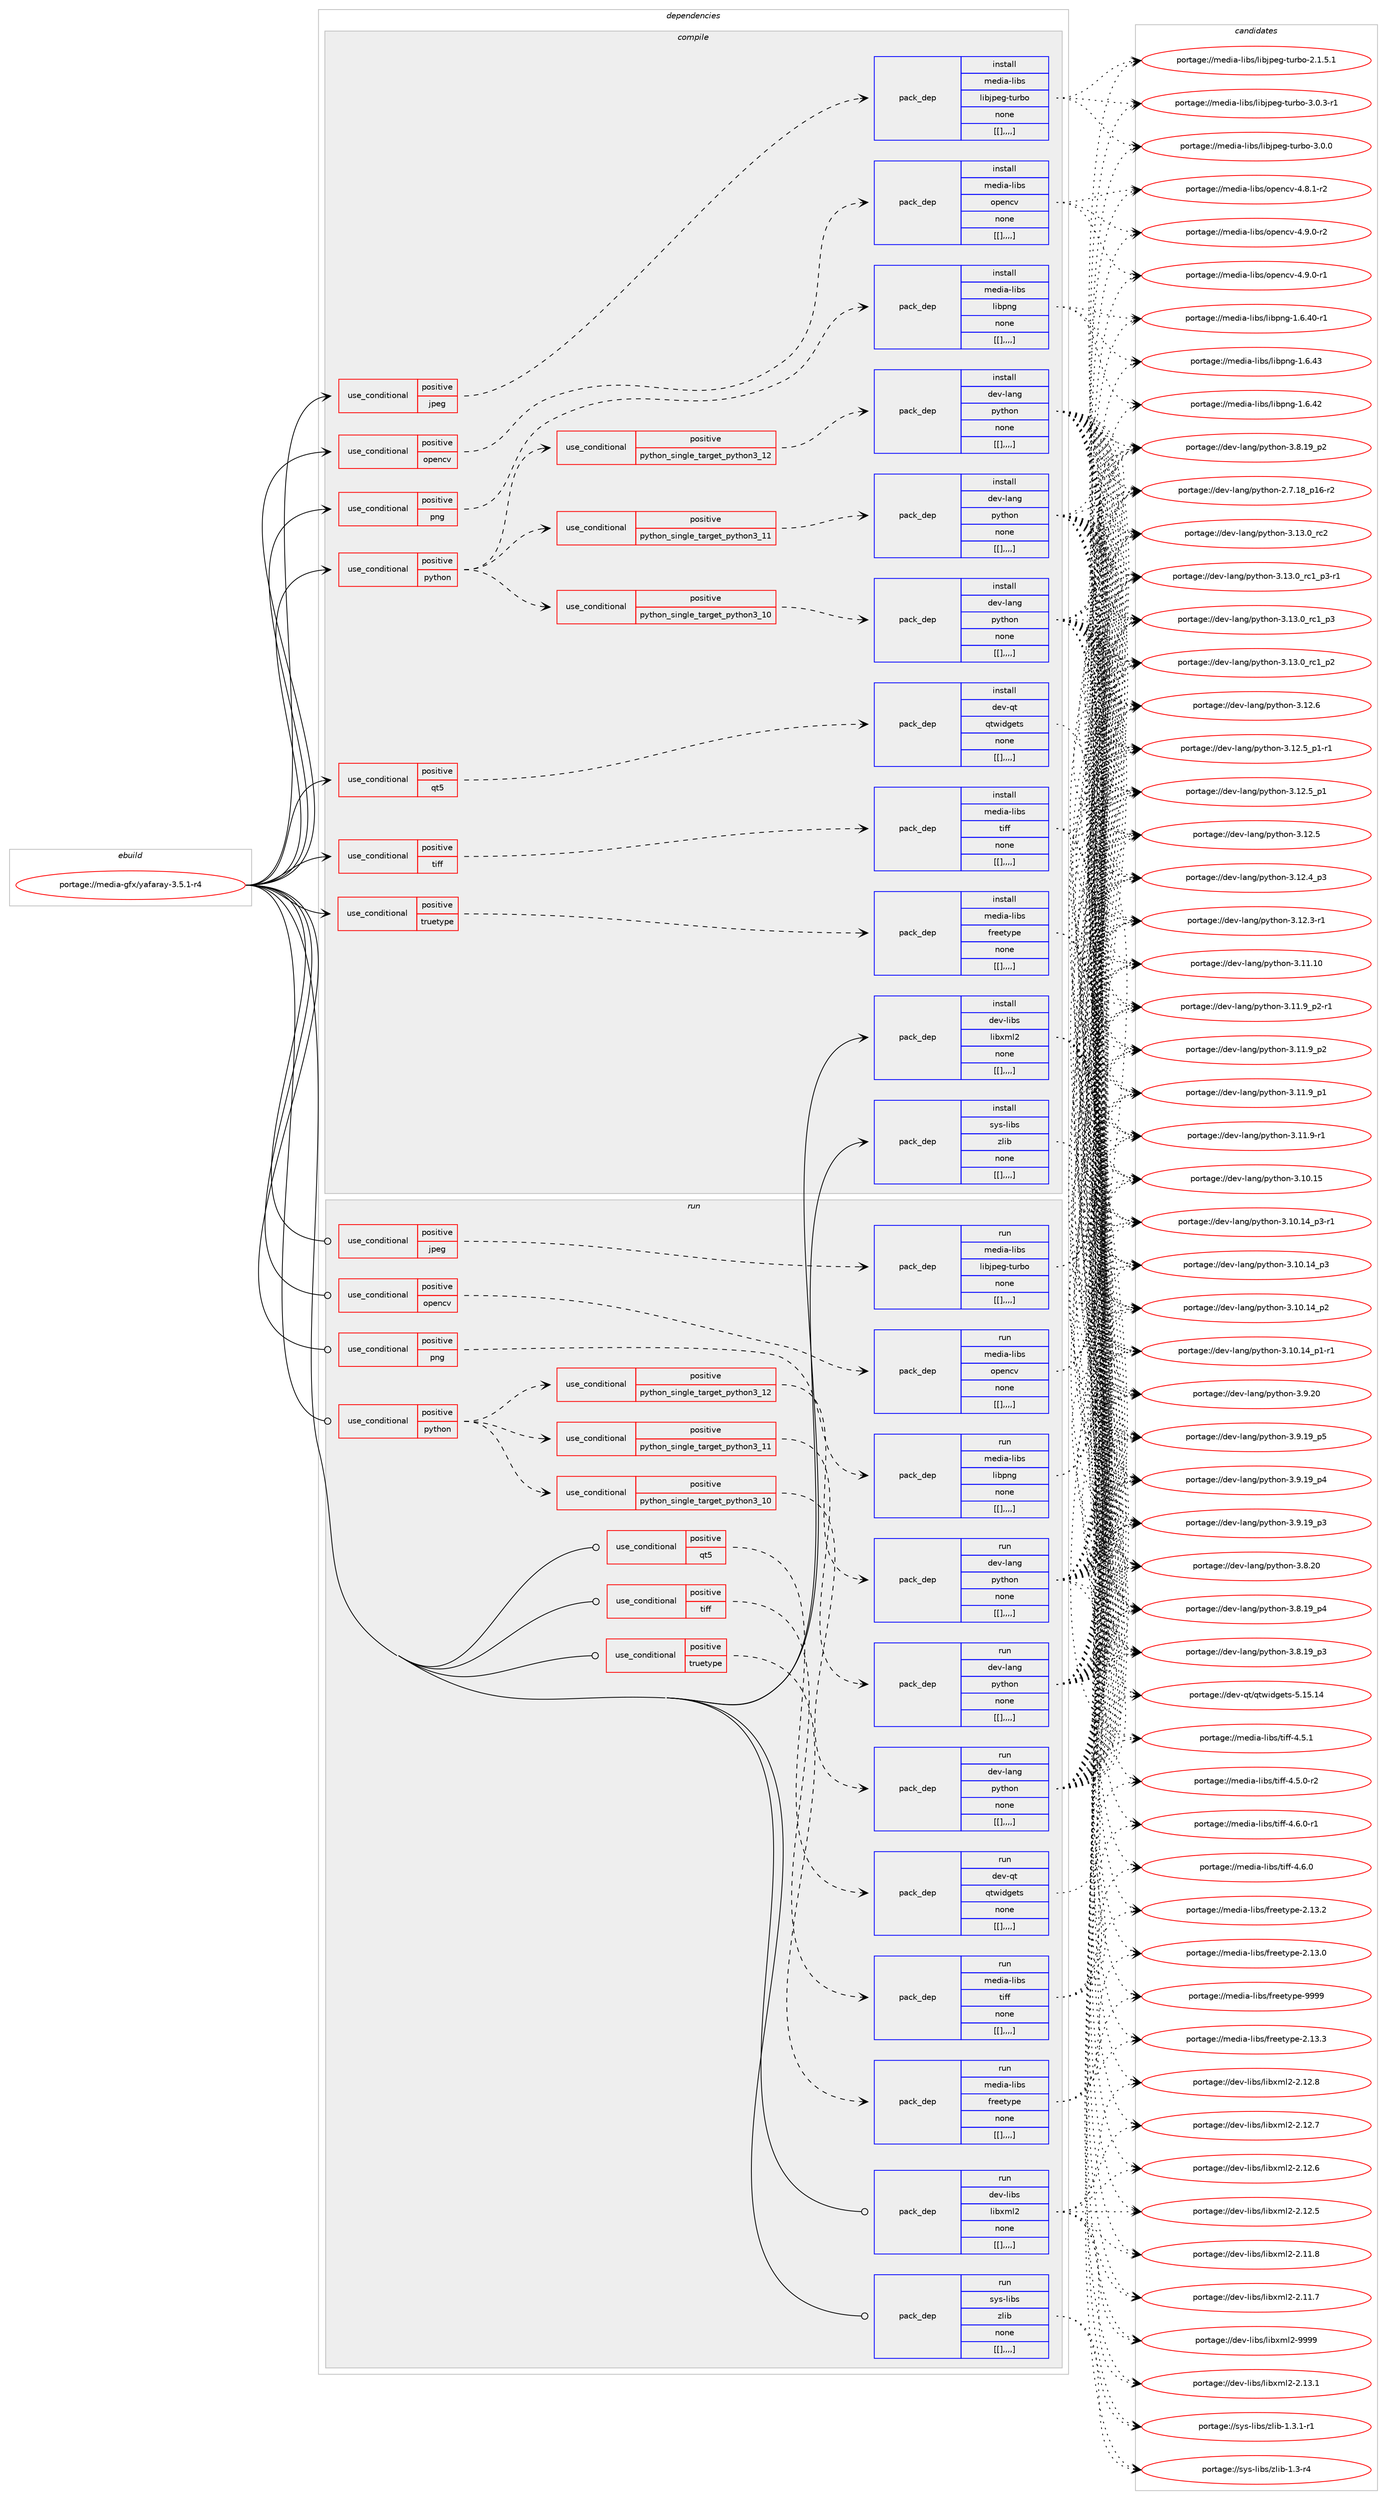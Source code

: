 digraph prolog {

# *************
# Graph options
# *************

newrank=true;
concentrate=true;
compound=true;
graph [rankdir=LR,fontname=Helvetica,fontsize=10,ranksep=1.5];#, ranksep=2.5, nodesep=0.2];
edge  [arrowhead=vee];
node  [fontname=Helvetica,fontsize=10];

# **********
# The ebuild
# **********

subgraph cluster_leftcol {
color=gray;
label=<<i>ebuild</i>>;
id [label="portage://media-gfx/yafaray-3.5.1-r4", color=red, width=4, href="../media-gfx/yafaray-3.5.1-r4.svg"];
}

# ****************
# The dependencies
# ****************

subgraph cluster_midcol {
color=gray;
label=<<i>dependencies</i>>;
subgraph cluster_compile {
fillcolor="#eeeeee";
style=filled;
label=<<i>compile</i>>;
subgraph cond77424 {
dependency310883 [label=<<TABLE BORDER="0" CELLBORDER="1" CELLSPACING="0" CELLPADDING="4"><TR><TD ROWSPAN="3" CELLPADDING="10">use_conditional</TD></TR><TR><TD>positive</TD></TR><TR><TD>jpeg</TD></TR></TABLE>>, shape=none, color=red];
subgraph pack230936 {
dependency310884 [label=<<TABLE BORDER="0" CELLBORDER="1" CELLSPACING="0" CELLPADDING="4" WIDTH="220"><TR><TD ROWSPAN="6" CELLPADDING="30">pack_dep</TD></TR><TR><TD WIDTH="110">install</TD></TR><TR><TD>media-libs</TD></TR><TR><TD>libjpeg-turbo</TD></TR><TR><TD>none</TD></TR><TR><TD>[[],,,,]</TD></TR></TABLE>>, shape=none, color=blue];
}
dependency310883:e -> dependency310884:w [weight=20,style="dashed",arrowhead="vee"];
}
id:e -> dependency310883:w [weight=20,style="solid",arrowhead="vee"];
subgraph cond77425 {
dependency310885 [label=<<TABLE BORDER="0" CELLBORDER="1" CELLSPACING="0" CELLPADDING="4"><TR><TD ROWSPAN="3" CELLPADDING="10">use_conditional</TD></TR><TR><TD>positive</TD></TR><TR><TD>opencv</TD></TR></TABLE>>, shape=none, color=red];
subgraph pack230937 {
dependency310886 [label=<<TABLE BORDER="0" CELLBORDER="1" CELLSPACING="0" CELLPADDING="4" WIDTH="220"><TR><TD ROWSPAN="6" CELLPADDING="30">pack_dep</TD></TR><TR><TD WIDTH="110">install</TD></TR><TR><TD>media-libs</TD></TR><TR><TD>opencv</TD></TR><TR><TD>none</TD></TR><TR><TD>[[],,,,]</TD></TR></TABLE>>, shape=none, color=blue];
}
dependency310885:e -> dependency310886:w [weight=20,style="dashed",arrowhead="vee"];
}
id:e -> dependency310885:w [weight=20,style="solid",arrowhead="vee"];
subgraph cond77426 {
dependency310887 [label=<<TABLE BORDER="0" CELLBORDER="1" CELLSPACING="0" CELLPADDING="4"><TR><TD ROWSPAN="3" CELLPADDING="10">use_conditional</TD></TR><TR><TD>positive</TD></TR><TR><TD>png</TD></TR></TABLE>>, shape=none, color=red];
subgraph pack230938 {
dependency310888 [label=<<TABLE BORDER="0" CELLBORDER="1" CELLSPACING="0" CELLPADDING="4" WIDTH="220"><TR><TD ROWSPAN="6" CELLPADDING="30">pack_dep</TD></TR><TR><TD WIDTH="110">install</TD></TR><TR><TD>media-libs</TD></TR><TR><TD>libpng</TD></TR><TR><TD>none</TD></TR><TR><TD>[[],,,,]</TD></TR></TABLE>>, shape=none, color=blue];
}
dependency310887:e -> dependency310888:w [weight=20,style="dashed",arrowhead="vee"];
}
id:e -> dependency310887:w [weight=20,style="solid",arrowhead="vee"];
subgraph cond77427 {
dependency310889 [label=<<TABLE BORDER="0" CELLBORDER="1" CELLSPACING="0" CELLPADDING="4"><TR><TD ROWSPAN="3" CELLPADDING="10">use_conditional</TD></TR><TR><TD>positive</TD></TR><TR><TD>python</TD></TR></TABLE>>, shape=none, color=red];
subgraph cond77428 {
dependency310890 [label=<<TABLE BORDER="0" CELLBORDER="1" CELLSPACING="0" CELLPADDING="4"><TR><TD ROWSPAN="3" CELLPADDING="10">use_conditional</TD></TR><TR><TD>positive</TD></TR><TR><TD>python_single_target_python3_10</TD></TR></TABLE>>, shape=none, color=red];
subgraph pack230939 {
dependency310891 [label=<<TABLE BORDER="0" CELLBORDER="1" CELLSPACING="0" CELLPADDING="4" WIDTH="220"><TR><TD ROWSPAN="6" CELLPADDING="30">pack_dep</TD></TR><TR><TD WIDTH="110">install</TD></TR><TR><TD>dev-lang</TD></TR><TR><TD>python</TD></TR><TR><TD>none</TD></TR><TR><TD>[[],,,,]</TD></TR></TABLE>>, shape=none, color=blue];
}
dependency310890:e -> dependency310891:w [weight=20,style="dashed",arrowhead="vee"];
}
dependency310889:e -> dependency310890:w [weight=20,style="dashed",arrowhead="vee"];
subgraph cond77429 {
dependency310892 [label=<<TABLE BORDER="0" CELLBORDER="1" CELLSPACING="0" CELLPADDING="4"><TR><TD ROWSPAN="3" CELLPADDING="10">use_conditional</TD></TR><TR><TD>positive</TD></TR><TR><TD>python_single_target_python3_11</TD></TR></TABLE>>, shape=none, color=red];
subgraph pack230940 {
dependency310893 [label=<<TABLE BORDER="0" CELLBORDER="1" CELLSPACING="0" CELLPADDING="4" WIDTH="220"><TR><TD ROWSPAN="6" CELLPADDING="30">pack_dep</TD></TR><TR><TD WIDTH="110">install</TD></TR><TR><TD>dev-lang</TD></TR><TR><TD>python</TD></TR><TR><TD>none</TD></TR><TR><TD>[[],,,,]</TD></TR></TABLE>>, shape=none, color=blue];
}
dependency310892:e -> dependency310893:w [weight=20,style="dashed",arrowhead="vee"];
}
dependency310889:e -> dependency310892:w [weight=20,style="dashed",arrowhead="vee"];
subgraph cond77430 {
dependency310894 [label=<<TABLE BORDER="0" CELLBORDER="1" CELLSPACING="0" CELLPADDING="4"><TR><TD ROWSPAN="3" CELLPADDING="10">use_conditional</TD></TR><TR><TD>positive</TD></TR><TR><TD>python_single_target_python3_12</TD></TR></TABLE>>, shape=none, color=red];
subgraph pack230941 {
dependency310895 [label=<<TABLE BORDER="0" CELLBORDER="1" CELLSPACING="0" CELLPADDING="4" WIDTH="220"><TR><TD ROWSPAN="6" CELLPADDING="30">pack_dep</TD></TR><TR><TD WIDTH="110">install</TD></TR><TR><TD>dev-lang</TD></TR><TR><TD>python</TD></TR><TR><TD>none</TD></TR><TR><TD>[[],,,,]</TD></TR></TABLE>>, shape=none, color=blue];
}
dependency310894:e -> dependency310895:w [weight=20,style="dashed",arrowhead="vee"];
}
dependency310889:e -> dependency310894:w [weight=20,style="dashed",arrowhead="vee"];
}
id:e -> dependency310889:w [weight=20,style="solid",arrowhead="vee"];
subgraph cond77431 {
dependency310896 [label=<<TABLE BORDER="0" CELLBORDER="1" CELLSPACING="0" CELLPADDING="4"><TR><TD ROWSPAN="3" CELLPADDING="10">use_conditional</TD></TR><TR><TD>positive</TD></TR><TR><TD>qt5</TD></TR></TABLE>>, shape=none, color=red];
subgraph pack230942 {
dependency310897 [label=<<TABLE BORDER="0" CELLBORDER="1" CELLSPACING="0" CELLPADDING="4" WIDTH="220"><TR><TD ROWSPAN="6" CELLPADDING="30">pack_dep</TD></TR><TR><TD WIDTH="110">install</TD></TR><TR><TD>dev-qt</TD></TR><TR><TD>qtwidgets</TD></TR><TR><TD>none</TD></TR><TR><TD>[[],,,,]</TD></TR></TABLE>>, shape=none, color=blue];
}
dependency310896:e -> dependency310897:w [weight=20,style="dashed",arrowhead="vee"];
}
id:e -> dependency310896:w [weight=20,style="solid",arrowhead="vee"];
subgraph cond77432 {
dependency310898 [label=<<TABLE BORDER="0" CELLBORDER="1" CELLSPACING="0" CELLPADDING="4"><TR><TD ROWSPAN="3" CELLPADDING="10">use_conditional</TD></TR><TR><TD>positive</TD></TR><TR><TD>tiff</TD></TR></TABLE>>, shape=none, color=red];
subgraph pack230943 {
dependency310899 [label=<<TABLE BORDER="0" CELLBORDER="1" CELLSPACING="0" CELLPADDING="4" WIDTH="220"><TR><TD ROWSPAN="6" CELLPADDING="30">pack_dep</TD></TR><TR><TD WIDTH="110">install</TD></TR><TR><TD>media-libs</TD></TR><TR><TD>tiff</TD></TR><TR><TD>none</TD></TR><TR><TD>[[],,,,]</TD></TR></TABLE>>, shape=none, color=blue];
}
dependency310898:e -> dependency310899:w [weight=20,style="dashed",arrowhead="vee"];
}
id:e -> dependency310898:w [weight=20,style="solid",arrowhead="vee"];
subgraph cond77433 {
dependency310900 [label=<<TABLE BORDER="0" CELLBORDER="1" CELLSPACING="0" CELLPADDING="4"><TR><TD ROWSPAN="3" CELLPADDING="10">use_conditional</TD></TR><TR><TD>positive</TD></TR><TR><TD>truetype</TD></TR></TABLE>>, shape=none, color=red];
subgraph pack230944 {
dependency310901 [label=<<TABLE BORDER="0" CELLBORDER="1" CELLSPACING="0" CELLPADDING="4" WIDTH="220"><TR><TD ROWSPAN="6" CELLPADDING="30">pack_dep</TD></TR><TR><TD WIDTH="110">install</TD></TR><TR><TD>media-libs</TD></TR><TR><TD>freetype</TD></TR><TR><TD>none</TD></TR><TR><TD>[[],,,,]</TD></TR></TABLE>>, shape=none, color=blue];
}
dependency310900:e -> dependency310901:w [weight=20,style="dashed",arrowhead="vee"];
}
id:e -> dependency310900:w [weight=20,style="solid",arrowhead="vee"];
subgraph pack230945 {
dependency310902 [label=<<TABLE BORDER="0" CELLBORDER="1" CELLSPACING="0" CELLPADDING="4" WIDTH="220"><TR><TD ROWSPAN="6" CELLPADDING="30">pack_dep</TD></TR><TR><TD WIDTH="110">install</TD></TR><TR><TD>dev-libs</TD></TR><TR><TD>libxml2</TD></TR><TR><TD>none</TD></TR><TR><TD>[[],,,,]</TD></TR></TABLE>>, shape=none, color=blue];
}
id:e -> dependency310902:w [weight=20,style="solid",arrowhead="vee"];
subgraph pack230946 {
dependency310903 [label=<<TABLE BORDER="0" CELLBORDER="1" CELLSPACING="0" CELLPADDING="4" WIDTH="220"><TR><TD ROWSPAN="6" CELLPADDING="30">pack_dep</TD></TR><TR><TD WIDTH="110">install</TD></TR><TR><TD>sys-libs</TD></TR><TR><TD>zlib</TD></TR><TR><TD>none</TD></TR><TR><TD>[[],,,,]</TD></TR></TABLE>>, shape=none, color=blue];
}
id:e -> dependency310903:w [weight=20,style="solid",arrowhead="vee"];
}
subgraph cluster_compileandrun {
fillcolor="#eeeeee";
style=filled;
label=<<i>compile and run</i>>;
}
subgraph cluster_run {
fillcolor="#eeeeee";
style=filled;
label=<<i>run</i>>;
subgraph cond77434 {
dependency310904 [label=<<TABLE BORDER="0" CELLBORDER="1" CELLSPACING="0" CELLPADDING="4"><TR><TD ROWSPAN="3" CELLPADDING="10">use_conditional</TD></TR><TR><TD>positive</TD></TR><TR><TD>jpeg</TD></TR></TABLE>>, shape=none, color=red];
subgraph pack230947 {
dependency310905 [label=<<TABLE BORDER="0" CELLBORDER="1" CELLSPACING="0" CELLPADDING="4" WIDTH="220"><TR><TD ROWSPAN="6" CELLPADDING="30">pack_dep</TD></TR><TR><TD WIDTH="110">run</TD></TR><TR><TD>media-libs</TD></TR><TR><TD>libjpeg-turbo</TD></TR><TR><TD>none</TD></TR><TR><TD>[[],,,,]</TD></TR></TABLE>>, shape=none, color=blue];
}
dependency310904:e -> dependency310905:w [weight=20,style="dashed",arrowhead="vee"];
}
id:e -> dependency310904:w [weight=20,style="solid",arrowhead="odot"];
subgraph cond77435 {
dependency310906 [label=<<TABLE BORDER="0" CELLBORDER="1" CELLSPACING="0" CELLPADDING="4"><TR><TD ROWSPAN="3" CELLPADDING="10">use_conditional</TD></TR><TR><TD>positive</TD></TR><TR><TD>opencv</TD></TR></TABLE>>, shape=none, color=red];
subgraph pack230948 {
dependency310907 [label=<<TABLE BORDER="0" CELLBORDER="1" CELLSPACING="0" CELLPADDING="4" WIDTH="220"><TR><TD ROWSPAN="6" CELLPADDING="30">pack_dep</TD></TR><TR><TD WIDTH="110">run</TD></TR><TR><TD>media-libs</TD></TR><TR><TD>opencv</TD></TR><TR><TD>none</TD></TR><TR><TD>[[],,,,]</TD></TR></TABLE>>, shape=none, color=blue];
}
dependency310906:e -> dependency310907:w [weight=20,style="dashed",arrowhead="vee"];
}
id:e -> dependency310906:w [weight=20,style="solid",arrowhead="odot"];
subgraph cond77436 {
dependency310908 [label=<<TABLE BORDER="0" CELLBORDER="1" CELLSPACING="0" CELLPADDING="4"><TR><TD ROWSPAN="3" CELLPADDING="10">use_conditional</TD></TR><TR><TD>positive</TD></TR><TR><TD>png</TD></TR></TABLE>>, shape=none, color=red];
subgraph pack230949 {
dependency310909 [label=<<TABLE BORDER="0" CELLBORDER="1" CELLSPACING="0" CELLPADDING="4" WIDTH="220"><TR><TD ROWSPAN="6" CELLPADDING="30">pack_dep</TD></TR><TR><TD WIDTH="110">run</TD></TR><TR><TD>media-libs</TD></TR><TR><TD>libpng</TD></TR><TR><TD>none</TD></TR><TR><TD>[[],,,,]</TD></TR></TABLE>>, shape=none, color=blue];
}
dependency310908:e -> dependency310909:w [weight=20,style="dashed",arrowhead="vee"];
}
id:e -> dependency310908:w [weight=20,style="solid",arrowhead="odot"];
subgraph cond77437 {
dependency310910 [label=<<TABLE BORDER="0" CELLBORDER="1" CELLSPACING="0" CELLPADDING="4"><TR><TD ROWSPAN="3" CELLPADDING="10">use_conditional</TD></TR><TR><TD>positive</TD></TR><TR><TD>python</TD></TR></TABLE>>, shape=none, color=red];
subgraph cond77438 {
dependency310911 [label=<<TABLE BORDER="0" CELLBORDER="1" CELLSPACING="0" CELLPADDING="4"><TR><TD ROWSPAN="3" CELLPADDING="10">use_conditional</TD></TR><TR><TD>positive</TD></TR><TR><TD>python_single_target_python3_10</TD></TR></TABLE>>, shape=none, color=red];
subgraph pack230950 {
dependency310912 [label=<<TABLE BORDER="0" CELLBORDER="1" CELLSPACING="0" CELLPADDING="4" WIDTH="220"><TR><TD ROWSPAN="6" CELLPADDING="30">pack_dep</TD></TR><TR><TD WIDTH="110">run</TD></TR><TR><TD>dev-lang</TD></TR><TR><TD>python</TD></TR><TR><TD>none</TD></TR><TR><TD>[[],,,,]</TD></TR></TABLE>>, shape=none, color=blue];
}
dependency310911:e -> dependency310912:w [weight=20,style="dashed",arrowhead="vee"];
}
dependency310910:e -> dependency310911:w [weight=20,style="dashed",arrowhead="vee"];
subgraph cond77439 {
dependency310913 [label=<<TABLE BORDER="0" CELLBORDER="1" CELLSPACING="0" CELLPADDING="4"><TR><TD ROWSPAN="3" CELLPADDING="10">use_conditional</TD></TR><TR><TD>positive</TD></TR><TR><TD>python_single_target_python3_11</TD></TR></TABLE>>, shape=none, color=red];
subgraph pack230951 {
dependency310914 [label=<<TABLE BORDER="0" CELLBORDER="1" CELLSPACING="0" CELLPADDING="4" WIDTH="220"><TR><TD ROWSPAN="6" CELLPADDING="30">pack_dep</TD></TR><TR><TD WIDTH="110">run</TD></TR><TR><TD>dev-lang</TD></TR><TR><TD>python</TD></TR><TR><TD>none</TD></TR><TR><TD>[[],,,,]</TD></TR></TABLE>>, shape=none, color=blue];
}
dependency310913:e -> dependency310914:w [weight=20,style="dashed",arrowhead="vee"];
}
dependency310910:e -> dependency310913:w [weight=20,style="dashed",arrowhead="vee"];
subgraph cond77440 {
dependency310915 [label=<<TABLE BORDER="0" CELLBORDER="1" CELLSPACING="0" CELLPADDING="4"><TR><TD ROWSPAN="3" CELLPADDING="10">use_conditional</TD></TR><TR><TD>positive</TD></TR><TR><TD>python_single_target_python3_12</TD></TR></TABLE>>, shape=none, color=red];
subgraph pack230952 {
dependency310916 [label=<<TABLE BORDER="0" CELLBORDER="1" CELLSPACING="0" CELLPADDING="4" WIDTH="220"><TR><TD ROWSPAN="6" CELLPADDING="30">pack_dep</TD></TR><TR><TD WIDTH="110">run</TD></TR><TR><TD>dev-lang</TD></TR><TR><TD>python</TD></TR><TR><TD>none</TD></TR><TR><TD>[[],,,,]</TD></TR></TABLE>>, shape=none, color=blue];
}
dependency310915:e -> dependency310916:w [weight=20,style="dashed",arrowhead="vee"];
}
dependency310910:e -> dependency310915:w [weight=20,style="dashed",arrowhead="vee"];
}
id:e -> dependency310910:w [weight=20,style="solid",arrowhead="odot"];
subgraph cond77441 {
dependency310917 [label=<<TABLE BORDER="0" CELLBORDER="1" CELLSPACING="0" CELLPADDING="4"><TR><TD ROWSPAN="3" CELLPADDING="10">use_conditional</TD></TR><TR><TD>positive</TD></TR><TR><TD>qt5</TD></TR></TABLE>>, shape=none, color=red];
subgraph pack230953 {
dependency310918 [label=<<TABLE BORDER="0" CELLBORDER="1" CELLSPACING="0" CELLPADDING="4" WIDTH="220"><TR><TD ROWSPAN="6" CELLPADDING="30">pack_dep</TD></TR><TR><TD WIDTH="110">run</TD></TR><TR><TD>dev-qt</TD></TR><TR><TD>qtwidgets</TD></TR><TR><TD>none</TD></TR><TR><TD>[[],,,,]</TD></TR></TABLE>>, shape=none, color=blue];
}
dependency310917:e -> dependency310918:w [weight=20,style="dashed",arrowhead="vee"];
}
id:e -> dependency310917:w [weight=20,style="solid",arrowhead="odot"];
subgraph cond77442 {
dependency310919 [label=<<TABLE BORDER="0" CELLBORDER="1" CELLSPACING="0" CELLPADDING="4"><TR><TD ROWSPAN="3" CELLPADDING="10">use_conditional</TD></TR><TR><TD>positive</TD></TR><TR><TD>tiff</TD></TR></TABLE>>, shape=none, color=red];
subgraph pack230954 {
dependency310920 [label=<<TABLE BORDER="0" CELLBORDER="1" CELLSPACING="0" CELLPADDING="4" WIDTH="220"><TR><TD ROWSPAN="6" CELLPADDING="30">pack_dep</TD></TR><TR><TD WIDTH="110">run</TD></TR><TR><TD>media-libs</TD></TR><TR><TD>tiff</TD></TR><TR><TD>none</TD></TR><TR><TD>[[],,,,]</TD></TR></TABLE>>, shape=none, color=blue];
}
dependency310919:e -> dependency310920:w [weight=20,style="dashed",arrowhead="vee"];
}
id:e -> dependency310919:w [weight=20,style="solid",arrowhead="odot"];
subgraph cond77443 {
dependency310921 [label=<<TABLE BORDER="0" CELLBORDER="1" CELLSPACING="0" CELLPADDING="4"><TR><TD ROWSPAN="3" CELLPADDING="10">use_conditional</TD></TR><TR><TD>positive</TD></TR><TR><TD>truetype</TD></TR></TABLE>>, shape=none, color=red];
subgraph pack230955 {
dependency310922 [label=<<TABLE BORDER="0" CELLBORDER="1" CELLSPACING="0" CELLPADDING="4" WIDTH="220"><TR><TD ROWSPAN="6" CELLPADDING="30">pack_dep</TD></TR><TR><TD WIDTH="110">run</TD></TR><TR><TD>media-libs</TD></TR><TR><TD>freetype</TD></TR><TR><TD>none</TD></TR><TR><TD>[[],,,,]</TD></TR></TABLE>>, shape=none, color=blue];
}
dependency310921:e -> dependency310922:w [weight=20,style="dashed",arrowhead="vee"];
}
id:e -> dependency310921:w [weight=20,style="solid",arrowhead="odot"];
subgraph pack230956 {
dependency310923 [label=<<TABLE BORDER="0" CELLBORDER="1" CELLSPACING="0" CELLPADDING="4" WIDTH="220"><TR><TD ROWSPAN="6" CELLPADDING="30">pack_dep</TD></TR><TR><TD WIDTH="110">run</TD></TR><TR><TD>dev-libs</TD></TR><TR><TD>libxml2</TD></TR><TR><TD>none</TD></TR><TR><TD>[[],,,,]</TD></TR></TABLE>>, shape=none, color=blue];
}
id:e -> dependency310923:w [weight=20,style="solid",arrowhead="odot"];
subgraph pack230957 {
dependency310924 [label=<<TABLE BORDER="0" CELLBORDER="1" CELLSPACING="0" CELLPADDING="4" WIDTH="220"><TR><TD ROWSPAN="6" CELLPADDING="30">pack_dep</TD></TR><TR><TD WIDTH="110">run</TD></TR><TR><TD>sys-libs</TD></TR><TR><TD>zlib</TD></TR><TR><TD>none</TD></TR><TR><TD>[[],,,,]</TD></TR></TABLE>>, shape=none, color=blue];
}
id:e -> dependency310924:w [weight=20,style="solid",arrowhead="odot"];
}
}

# **************
# The candidates
# **************

subgraph cluster_choices {
rank=same;
color=gray;
label=<<i>candidates</i>>;

subgraph choice230936 {
color=black;
nodesep=1;
choice109101100105974510810598115471081059810611210110345116117114981114551464846514511449 [label="portage://media-libs/libjpeg-turbo-3.0.3-r1", color=red, width=4,href="../media-libs/libjpeg-turbo-3.0.3-r1.svg"];
choice10910110010597451081059811547108105981061121011034511611711498111455146484648 [label="portage://media-libs/libjpeg-turbo-3.0.0", color=red, width=4,href="../media-libs/libjpeg-turbo-3.0.0.svg"];
choice109101100105974510810598115471081059810611210110345116117114981114550464946534649 [label="portage://media-libs/libjpeg-turbo-2.1.5.1", color=red, width=4,href="../media-libs/libjpeg-turbo-2.1.5.1.svg"];
dependency310884:e -> choice109101100105974510810598115471081059810611210110345116117114981114551464846514511449:w [style=dotted,weight="100"];
dependency310884:e -> choice10910110010597451081059811547108105981061121011034511611711498111455146484648:w [style=dotted,weight="100"];
dependency310884:e -> choice109101100105974510810598115471081059810611210110345116117114981114550464946534649:w [style=dotted,weight="100"];
}
subgraph choice230937 {
color=black;
nodesep=1;
choice10910110010597451081059811547111112101110991184552465746484511450 [label="portage://media-libs/opencv-4.9.0-r2", color=red, width=4,href="../media-libs/opencv-4.9.0-r2.svg"];
choice10910110010597451081059811547111112101110991184552465746484511449 [label="portage://media-libs/opencv-4.9.0-r1", color=red, width=4,href="../media-libs/opencv-4.9.0-r1.svg"];
choice10910110010597451081059811547111112101110991184552465646494511450 [label="portage://media-libs/opencv-4.8.1-r2", color=red, width=4,href="../media-libs/opencv-4.8.1-r2.svg"];
dependency310886:e -> choice10910110010597451081059811547111112101110991184552465746484511450:w [style=dotted,weight="100"];
dependency310886:e -> choice10910110010597451081059811547111112101110991184552465746484511449:w [style=dotted,weight="100"];
dependency310886:e -> choice10910110010597451081059811547111112101110991184552465646494511450:w [style=dotted,weight="100"];
}
subgraph choice230938 {
color=black;
nodesep=1;
choice109101100105974510810598115471081059811211010345494654465251 [label="portage://media-libs/libpng-1.6.43", color=red, width=4,href="../media-libs/libpng-1.6.43.svg"];
choice109101100105974510810598115471081059811211010345494654465250 [label="portage://media-libs/libpng-1.6.42", color=red, width=4,href="../media-libs/libpng-1.6.42.svg"];
choice1091011001059745108105981154710810598112110103454946544652484511449 [label="portage://media-libs/libpng-1.6.40-r1", color=red, width=4,href="../media-libs/libpng-1.6.40-r1.svg"];
dependency310888:e -> choice109101100105974510810598115471081059811211010345494654465251:w [style=dotted,weight="100"];
dependency310888:e -> choice109101100105974510810598115471081059811211010345494654465250:w [style=dotted,weight="100"];
dependency310888:e -> choice1091011001059745108105981154710810598112110103454946544652484511449:w [style=dotted,weight="100"];
}
subgraph choice230939 {
color=black;
nodesep=1;
choice10010111845108971101034711212111610411111045514649514648951149950 [label="portage://dev-lang/python-3.13.0_rc2", color=red, width=4,href="../dev-lang/python-3.13.0_rc2.svg"];
choice1001011184510897110103471121211161041111104551464951464895114994995112514511449 [label="portage://dev-lang/python-3.13.0_rc1_p3-r1", color=red, width=4,href="../dev-lang/python-3.13.0_rc1_p3-r1.svg"];
choice100101118451089711010347112121116104111110455146495146489511499499511251 [label="portage://dev-lang/python-3.13.0_rc1_p3", color=red, width=4,href="../dev-lang/python-3.13.0_rc1_p3.svg"];
choice100101118451089711010347112121116104111110455146495146489511499499511250 [label="portage://dev-lang/python-3.13.0_rc1_p2", color=red, width=4,href="../dev-lang/python-3.13.0_rc1_p2.svg"];
choice10010111845108971101034711212111610411111045514649504654 [label="portage://dev-lang/python-3.12.6", color=red, width=4,href="../dev-lang/python-3.12.6.svg"];
choice1001011184510897110103471121211161041111104551464950465395112494511449 [label="portage://dev-lang/python-3.12.5_p1-r1", color=red, width=4,href="../dev-lang/python-3.12.5_p1-r1.svg"];
choice100101118451089711010347112121116104111110455146495046539511249 [label="portage://dev-lang/python-3.12.5_p1", color=red, width=4,href="../dev-lang/python-3.12.5_p1.svg"];
choice10010111845108971101034711212111610411111045514649504653 [label="portage://dev-lang/python-3.12.5", color=red, width=4,href="../dev-lang/python-3.12.5.svg"];
choice100101118451089711010347112121116104111110455146495046529511251 [label="portage://dev-lang/python-3.12.4_p3", color=red, width=4,href="../dev-lang/python-3.12.4_p3.svg"];
choice100101118451089711010347112121116104111110455146495046514511449 [label="portage://dev-lang/python-3.12.3-r1", color=red, width=4,href="../dev-lang/python-3.12.3-r1.svg"];
choice1001011184510897110103471121211161041111104551464949464948 [label="portage://dev-lang/python-3.11.10", color=red, width=4,href="../dev-lang/python-3.11.10.svg"];
choice1001011184510897110103471121211161041111104551464949465795112504511449 [label="portage://dev-lang/python-3.11.9_p2-r1", color=red, width=4,href="../dev-lang/python-3.11.9_p2-r1.svg"];
choice100101118451089711010347112121116104111110455146494946579511250 [label="portage://dev-lang/python-3.11.9_p2", color=red, width=4,href="../dev-lang/python-3.11.9_p2.svg"];
choice100101118451089711010347112121116104111110455146494946579511249 [label="portage://dev-lang/python-3.11.9_p1", color=red, width=4,href="../dev-lang/python-3.11.9_p1.svg"];
choice100101118451089711010347112121116104111110455146494946574511449 [label="portage://dev-lang/python-3.11.9-r1", color=red, width=4,href="../dev-lang/python-3.11.9-r1.svg"];
choice1001011184510897110103471121211161041111104551464948464953 [label="portage://dev-lang/python-3.10.15", color=red, width=4,href="../dev-lang/python-3.10.15.svg"];
choice100101118451089711010347112121116104111110455146494846495295112514511449 [label="portage://dev-lang/python-3.10.14_p3-r1", color=red, width=4,href="../dev-lang/python-3.10.14_p3-r1.svg"];
choice10010111845108971101034711212111610411111045514649484649529511251 [label="portage://dev-lang/python-3.10.14_p3", color=red, width=4,href="../dev-lang/python-3.10.14_p3.svg"];
choice10010111845108971101034711212111610411111045514649484649529511250 [label="portage://dev-lang/python-3.10.14_p2", color=red, width=4,href="../dev-lang/python-3.10.14_p2.svg"];
choice100101118451089711010347112121116104111110455146494846495295112494511449 [label="portage://dev-lang/python-3.10.14_p1-r1", color=red, width=4,href="../dev-lang/python-3.10.14_p1-r1.svg"];
choice10010111845108971101034711212111610411111045514657465048 [label="portage://dev-lang/python-3.9.20", color=red, width=4,href="../dev-lang/python-3.9.20.svg"];
choice100101118451089711010347112121116104111110455146574649579511253 [label="portage://dev-lang/python-3.9.19_p5", color=red, width=4,href="../dev-lang/python-3.9.19_p5.svg"];
choice100101118451089711010347112121116104111110455146574649579511252 [label="portage://dev-lang/python-3.9.19_p4", color=red, width=4,href="../dev-lang/python-3.9.19_p4.svg"];
choice100101118451089711010347112121116104111110455146574649579511251 [label="portage://dev-lang/python-3.9.19_p3", color=red, width=4,href="../dev-lang/python-3.9.19_p3.svg"];
choice10010111845108971101034711212111610411111045514656465048 [label="portage://dev-lang/python-3.8.20", color=red, width=4,href="../dev-lang/python-3.8.20.svg"];
choice100101118451089711010347112121116104111110455146564649579511252 [label="portage://dev-lang/python-3.8.19_p4", color=red, width=4,href="../dev-lang/python-3.8.19_p4.svg"];
choice100101118451089711010347112121116104111110455146564649579511251 [label="portage://dev-lang/python-3.8.19_p3", color=red, width=4,href="../dev-lang/python-3.8.19_p3.svg"];
choice100101118451089711010347112121116104111110455146564649579511250 [label="portage://dev-lang/python-3.8.19_p2", color=red, width=4,href="../dev-lang/python-3.8.19_p2.svg"];
choice100101118451089711010347112121116104111110455046554649569511249544511450 [label="portage://dev-lang/python-2.7.18_p16-r2", color=red, width=4,href="../dev-lang/python-2.7.18_p16-r2.svg"];
dependency310891:e -> choice10010111845108971101034711212111610411111045514649514648951149950:w [style=dotted,weight="100"];
dependency310891:e -> choice1001011184510897110103471121211161041111104551464951464895114994995112514511449:w [style=dotted,weight="100"];
dependency310891:e -> choice100101118451089711010347112121116104111110455146495146489511499499511251:w [style=dotted,weight="100"];
dependency310891:e -> choice100101118451089711010347112121116104111110455146495146489511499499511250:w [style=dotted,weight="100"];
dependency310891:e -> choice10010111845108971101034711212111610411111045514649504654:w [style=dotted,weight="100"];
dependency310891:e -> choice1001011184510897110103471121211161041111104551464950465395112494511449:w [style=dotted,weight="100"];
dependency310891:e -> choice100101118451089711010347112121116104111110455146495046539511249:w [style=dotted,weight="100"];
dependency310891:e -> choice10010111845108971101034711212111610411111045514649504653:w [style=dotted,weight="100"];
dependency310891:e -> choice100101118451089711010347112121116104111110455146495046529511251:w [style=dotted,weight="100"];
dependency310891:e -> choice100101118451089711010347112121116104111110455146495046514511449:w [style=dotted,weight="100"];
dependency310891:e -> choice1001011184510897110103471121211161041111104551464949464948:w [style=dotted,weight="100"];
dependency310891:e -> choice1001011184510897110103471121211161041111104551464949465795112504511449:w [style=dotted,weight="100"];
dependency310891:e -> choice100101118451089711010347112121116104111110455146494946579511250:w [style=dotted,weight="100"];
dependency310891:e -> choice100101118451089711010347112121116104111110455146494946579511249:w [style=dotted,weight="100"];
dependency310891:e -> choice100101118451089711010347112121116104111110455146494946574511449:w [style=dotted,weight="100"];
dependency310891:e -> choice1001011184510897110103471121211161041111104551464948464953:w [style=dotted,weight="100"];
dependency310891:e -> choice100101118451089711010347112121116104111110455146494846495295112514511449:w [style=dotted,weight="100"];
dependency310891:e -> choice10010111845108971101034711212111610411111045514649484649529511251:w [style=dotted,weight="100"];
dependency310891:e -> choice10010111845108971101034711212111610411111045514649484649529511250:w [style=dotted,weight="100"];
dependency310891:e -> choice100101118451089711010347112121116104111110455146494846495295112494511449:w [style=dotted,weight="100"];
dependency310891:e -> choice10010111845108971101034711212111610411111045514657465048:w [style=dotted,weight="100"];
dependency310891:e -> choice100101118451089711010347112121116104111110455146574649579511253:w [style=dotted,weight="100"];
dependency310891:e -> choice100101118451089711010347112121116104111110455146574649579511252:w [style=dotted,weight="100"];
dependency310891:e -> choice100101118451089711010347112121116104111110455146574649579511251:w [style=dotted,weight="100"];
dependency310891:e -> choice10010111845108971101034711212111610411111045514656465048:w [style=dotted,weight="100"];
dependency310891:e -> choice100101118451089711010347112121116104111110455146564649579511252:w [style=dotted,weight="100"];
dependency310891:e -> choice100101118451089711010347112121116104111110455146564649579511251:w [style=dotted,weight="100"];
dependency310891:e -> choice100101118451089711010347112121116104111110455146564649579511250:w [style=dotted,weight="100"];
dependency310891:e -> choice100101118451089711010347112121116104111110455046554649569511249544511450:w [style=dotted,weight="100"];
}
subgraph choice230940 {
color=black;
nodesep=1;
choice10010111845108971101034711212111610411111045514649514648951149950 [label="portage://dev-lang/python-3.13.0_rc2", color=red, width=4,href="../dev-lang/python-3.13.0_rc2.svg"];
choice1001011184510897110103471121211161041111104551464951464895114994995112514511449 [label="portage://dev-lang/python-3.13.0_rc1_p3-r1", color=red, width=4,href="../dev-lang/python-3.13.0_rc1_p3-r1.svg"];
choice100101118451089711010347112121116104111110455146495146489511499499511251 [label="portage://dev-lang/python-3.13.0_rc1_p3", color=red, width=4,href="../dev-lang/python-3.13.0_rc1_p3.svg"];
choice100101118451089711010347112121116104111110455146495146489511499499511250 [label="portage://dev-lang/python-3.13.0_rc1_p2", color=red, width=4,href="../dev-lang/python-3.13.0_rc1_p2.svg"];
choice10010111845108971101034711212111610411111045514649504654 [label="portage://dev-lang/python-3.12.6", color=red, width=4,href="../dev-lang/python-3.12.6.svg"];
choice1001011184510897110103471121211161041111104551464950465395112494511449 [label="portage://dev-lang/python-3.12.5_p1-r1", color=red, width=4,href="../dev-lang/python-3.12.5_p1-r1.svg"];
choice100101118451089711010347112121116104111110455146495046539511249 [label="portage://dev-lang/python-3.12.5_p1", color=red, width=4,href="../dev-lang/python-3.12.5_p1.svg"];
choice10010111845108971101034711212111610411111045514649504653 [label="portage://dev-lang/python-3.12.5", color=red, width=4,href="../dev-lang/python-3.12.5.svg"];
choice100101118451089711010347112121116104111110455146495046529511251 [label="portage://dev-lang/python-3.12.4_p3", color=red, width=4,href="../dev-lang/python-3.12.4_p3.svg"];
choice100101118451089711010347112121116104111110455146495046514511449 [label="portage://dev-lang/python-3.12.3-r1", color=red, width=4,href="../dev-lang/python-3.12.3-r1.svg"];
choice1001011184510897110103471121211161041111104551464949464948 [label="portage://dev-lang/python-3.11.10", color=red, width=4,href="../dev-lang/python-3.11.10.svg"];
choice1001011184510897110103471121211161041111104551464949465795112504511449 [label="portage://dev-lang/python-3.11.9_p2-r1", color=red, width=4,href="../dev-lang/python-3.11.9_p2-r1.svg"];
choice100101118451089711010347112121116104111110455146494946579511250 [label="portage://dev-lang/python-3.11.9_p2", color=red, width=4,href="../dev-lang/python-3.11.9_p2.svg"];
choice100101118451089711010347112121116104111110455146494946579511249 [label="portage://dev-lang/python-3.11.9_p1", color=red, width=4,href="../dev-lang/python-3.11.9_p1.svg"];
choice100101118451089711010347112121116104111110455146494946574511449 [label="portage://dev-lang/python-3.11.9-r1", color=red, width=4,href="../dev-lang/python-3.11.9-r1.svg"];
choice1001011184510897110103471121211161041111104551464948464953 [label="portage://dev-lang/python-3.10.15", color=red, width=4,href="../dev-lang/python-3.10.15.svg"];
choice100101118451089711010347112121116104111110455146494846495295112514511449 [label="portage://dev-lang/python-3.10.14_p3-r1", color=red, width=4,href="../dev-lang/python-3.10.14_p3-r1.svg"];
choice10010111845108971101034711212111610411111045514649484649529511251 [label="portage://dev-lang/python-3.10.14_p3", color=red, width=4,href="../dev-lang/python-3.10.14_p3.svg"];
choice10010111845108971101034711212111610411111045514649484649529511250 [label="portage://dev-lang/python-3.10.14_p2", color=red, width=4,href="../dev-lang/python-3.10.14_p2.svg"];
choice100101118451089711010347112121116104111110455146494846495295112494511449 [label="portage://dev-lang/python-3.10.14_p1-r1", color=red, width=4,href="../dev-lang/python-3.10.14_p1-r1.svg"];
choice10010111845108971101034711212111610411111045514657465048 [label="portage://dev-lang/python-3.9.20", color=red, width=4,href="../dev-lang/python-3.9.20.svg"];
choice100101118451089711010347112121116104111110455146574649579511253 [label="portage://dev-lang/python-3.9.19_p5", color=red, width=4,href="../dev-lang/python-3.9.19_p5.svg"];
choice100101118451089711010347112121116104111110455146574649579511252 [label="portage://dev-lang/python-3.9.19_p4", color=red, width=4,href="../dev-lang/python-3.9.19_p4.svg"];
choice100101118451089711010347112121116104111110455146574649579511251 [label="portage://dev-lang/python-3.9.19_p3", color=red, width=4,href="../dev-lang/python-3.9.19_p3.svg"];
choice10010111845108971101034711212111610411111045514656465048 [label="portage://dev-lang/python-3.8.20", color=red, width=4,href="../dev-lang/python-3.8.20.svg"];
choice100101118451089711010347112121116104111110455146564649579511252 [label="portage://dev-lang/python-3.8.19_p4", color=red, width=4,href="../dev-lang/python-3.8.19_p4.svg"];
choice100101118451089711010347112121116104111110455146564649579511251 [label="portage://dev-lang/python-3.8.19_p3", color=red, width=4,href="../dev-lang/python-3.8.19_p3.svg"];
choice100101118451089711010347112121116104111110455146564649579511250 [label="portage://dev-lang/python-3.8.19_p2", color=red, width=4,href="../dev-lang/python-3.8.19_p2.svg"];
choice100101118451089711010347112121116104111110455046554649569511249544511450 [label="portage://dev-lang/python-2.7.18_p16-r2", color=red, width=4,href="../dev-lang/python-2.7.18_p16-r2.svg"];
dependency310893:e -> choice10010111845108971101034711212111610411111045514649514648951149950:w [style=dotted,weight="100"];
dependency310893:e -> choice1001011184510897110103471121211161041111104551464951464895114994995112514511449:w [style=dotted,weight="100"];
dependency310893:e -> choice100101118451089711010347112121116104111110455146495146489511499499511251:w [style=dotted,weight="100"];
dependency310893:e -> choice100101118451089711010347112121116104111110455146495146489511499499511250:w [style=dotted,weight="100"];
dependency310893:e -> choice10010111845108971101034711212111610411111045514649504654:w [style=dotted,weight="100"];
dependency310893:e -> choice1001011184510897110103471121211161041111104551464950465395112494511449:w [style=dotted,weight="100"];
dependency310893:e -> choice100101118451089711010347112121116104111110455146495046539511249:w [style=dotted,weight="100"];
dependency310893:e -> choice10010111845108971101034711212111610411111045514649504653:w [style=dotted,weight="100"];
dependency310893:e -> choice100101118451089711010347112121116104111110455146495046529511251:w [style=dotted,weight="100"];
dependency310893:e -> choice100101118451089711010347112121116104111110455146495046514511449:w [style=dotted,weight="100"];
dependency310893:e -> choice1001011184510897110103471121211161041111104551464949464948:w [style=dotted,weight="100"];
dependency310893:e -> choice1001011184510897110103471121211161041111104551464949465795112504511449:w [style=dotted,weight="100"];
dependency310893:e -> choice100101118451089711010347112121116104111110455146494946579511250:w [style=dotted,weight="100"];
dependency310893:e -> choice100101118451089711010347112121116104111110455146494946579511249:w [style=dotted,weight="100"];
dependency310893:e -> choice100101118451089711010347112121116104111110455146494946574511449:w [style=dotted,weight="100"];
dependency310893:e -> choice1001011184510897110103471121211161041111104551464948464953:w [style=dotted,weight="100"];
dependency310893:e -> choice100101118451089711010347112121116104111110455146494846495295112514511449:w [style=dotted,weight="100"];
dependency310893:e -> choice10010111845108971101034711212111610411111045514649484649529511251:w [style=dotted,weight="100"];
dependency310893:e -> choice10010111845108971101034711212111610411111045514649484649529511250:w [style=dotted,weight="100"];
dependency310893:e -> choice100101118451089711010347112121116104111110455146494846495295112494511449:w [style=dotted,weight="100"];
dependency310893:e -> choice10010111845108971101034711212111610411111045514657465048:w [style=dotted,weight="100"];
dependency310893:e -> choice100101118451089711010347112121116104111110455146574649579511253:w [style=dotted,weight="100"];
dependency310893:e -> choice100101118451089711010347112121116104111110455146574649579511252:w [style=dotted,weight="100"];
dependency310893:e -> choice100101118451089711010347112121116104111110455146574649579511251:w [style=dotted,weight="100"];
dependency310893:e -> choice10010111845108971101034711212111610411111045514656465048:w [style=dotted,weight="100"];
dependency310893:e -> choice100101118451089711010347112121116104111110455146564649579511252:w [style=dotted,weight="100"];
dependency310893:e -> choice100101118451089711010347112121116104111110455146564649579511251:w [style=dotted,weight="100"];
dependency310893:e -> choice100101118451089711010347112121116104111110455146564649579511250:w [style=dotted,weight="100"];
dependency310893:e -> choice100101118451089711010347112121116104111110455046554649569511249544511450:w [style=dotted,weight="100"];
}
subgraph choice230941 {
color=black;
nodesep=1;
choice10010111845108971101034711212111610411111045514649514648951149950 [label="portage://dev-lang/python-3.13.0_rc2", color=red, width=4,href="../dev-lang/python-3.13.0_rc2.svg"];
choice1001011184510897110103471121211161041111104551464951464895114994995112514511449 [label="portage://dev-lang/python-3.13.0_rc1_p3-r1", color=red, width=4,href="../dev-lang/python-3.13.0_rc1_p3-r1.svg"];
choice100101118451089711010347112121116104111110455146495146489511499499511251 [label="portage://dev-lang/python-3.13.0_rc1_p3", color=red, width=4,href="../dev-lang/python-3.13.0_rc1_p3.svg"];
choice100101118451089711010347112121116104111110455146495146489511499499511250 [label="portage://dev-lang/python-3.13.0_rc1_p2", color=red, width=4,href="../dev-lang/python-3.13.0_rc1_p2.svg"];
choice10010111845108971101034711212111610411111045514649504654 [label="portage://dev-lang/python-3.12.6", color=red, width=4,href="../dev-lang/python-3.12.6.svg"];
choice1001011184510897110103471121211161041111104551464950465395112494511449 [label="portage://dev-lang/python-3.12.5_p1-r1", color=red, width=4,href="../dev-lang/python-3.12.5_p1-r1.svg"];
choice100101118451089711010347112121116104111110455146495046539511249 [label="portage://dev-lang/python-3.12.5_p1", color=red, width=4,href="../dev-lang/python-3.12.5_p1.svg"];
choice10010111845108971101034711212111610411111045514649504653 [label="portage://dev-lang/python-3.12.5", color=red, width=4,href="../dev-lang/python-3.12.5.svg"];
choice100101118451089711010347112121116104111110455146495046529511251 [label="portage://dev-lang/python-3.12.4_p3", color=red, width=4,href="../dev-lang/python-3.12.4_p3.svg"];
choice100101118451089711010347112121116104111110455146495046514511449 [label="portage://dev-lang/python-3.12.3-r1", color=red, width=4,href="../dev-lang/python-3.12.3-r1.svg"];
choice1001011184510897110103471121211161041111104551464949464948 [label="portage://dev-lang/python-3.11.10", color=red, width=4,href="../dev-lang/python-3.11.10.svg"];
choice1001011184510897110103471121211161041111104551464949465795112504511449 [label="portage://dev-lang/python-3.11.9_p2-r1", color=red, width=4,href="../dev-lang/python-3.11.9_p2-r1.svg"];
choice100101118451089711010347112121116104111110455146494946579511250 [label="portage://dev-lang/python-3.11.9_p2", color=red, width=4,href="../dev-lang/python-3.11.9_p2.svg"];
choice100101118451089711010347112121116104111110455146494946579511249 [label="portage://dev-lang/python-3.11.9_p1", color=red, width=4,href="../dev-lang/python-3.11.9_p1.svg"];
choice100101118451089711010347112121116104111110455146494946574511449 [label="portage://dev-lang/python-3.11.9-r1", color=red, width=4,href="../dev-lang/python-3.11.9-r1.svg"];
choice1001011184510897110103471121211161041111104551464948464953 [label="portage://dev-lang/python-3.10.15", color=red, width=4,href="../dev-lang/python-3.10.15.svg"];
choice100101118451089711010347112121116104111110455146494846495295112514511449 [label="portage://dev-lang/python-3.10.14_p3-r1", color=red, width=4,href="../dev-lang/python-3.10.14_p3-r1.svg"];
choice10010111845108971101034711212111610411111045514649484649529511251 [label="portage://dev-lang/python-3.10.14_p3", color=red, width=4,href="../dev-lang/python-3.10.14_p3.svg"];
choice10010111845108971101034711212111610411111045514649484649529511250 [label="portage://dev-lang/python-3.10.14_p2", color=red, width=4,href="../dev-lang/python-3.10.14_p2.svg"];
choice100101118451089711010347112121116104111110455146494846495295112494511449 [label="portage://dev-lang/python-3.10.14_p1-r1", color=red, width=4,href="../dev-lang/python-3.10.14_p1-r1.svg"];
choice10010111845108971101034711212111610411111045514657465048 [label="portage://dev-lang/python-3.9.20", color=red, width=4,href="../dev-lang/python-3.9.20.svg"];
choice100101118451089711010347112121116104111110455146574649579511253 [label="portage://dev-lang/python-3.9.19_p5", color=red, width=4,href="../dev-lang/python-3.9.19_p5.svg"];
choice100101118451089711010347112121116104111110455146574649579511252 [label="portage://dev-lang/python-3.9.19_p4", color=red, width=4,href="../dev-lang/python-3.9.19_p4.svg"];
choice100101118451089711010347112121116104111110455146574649579511251 [label="portage://dev-lang/python-3.9.19_p3", color=red, width=4,href="../dev-lang/python-3.9.19_p3.svg"];
choice10010111845108971101034711212111610411111045514656465048 [label="portage://dev-lang/python-3.8.20", color=red, width=4,href="../dev-lang/python-3.8.20.svg"];
choice100101118451089711010347112121116104111110455146564649579511252 [label="portage://dev-lang/python-3.8.19_p4", color=red, width=4,href="../dev-lang/python-3.8.19_p4.svg"];
choice100101118451089711010347112121116104111110455146564649579511251 [label="portage://dev-lang/python-3.8.19_p3", color=red, width=4,href="../dev-lang/python-3.8.19_p3.svg"];
choice100101118451089711010347112121116104111110455146564649579511250 [label="portage://dev-lang/python-3.8.19_p2", color=red, width=4,href="../dev-lang/python-3.8.19_p2.svg"];
choice100101118451089711010347112121116104111110455046554649569511249544511450 [label="portage://dev-lang/python-2.7.18_p16-r2", color=red, width=4,href="../dev-lang/python-2.7.18_p16-r2.svg"];
dependency310895:e -> choice10010111845108971101034711212111610411111045514649514648951149950:w [style=dotted,weight="100"];
dependency310895:e -> choice1001011184510897110103471121211161041111104551464951464895114994995112514511449:w [style=dotted,weight="100"];
dependency310895:e -> choice100101118451089711010347112121116104111110455146495146489511499499511251:w [style=dotted,weight="100"];
dependency310895:e -> choice100101118451089711010347112121116104111110455146495146489511499499511250:w [style=dotted,weight="100"];
dependency310895:e -> choice10010111845108971101034711212111610411111045514649504654:w [style=dotted,weight="100"];
dependency310895:e -> choice1001011184510897110103471121211161041111104551464950465395112494511449:w [style=dotted,weight="100"];
dependency310895:e -> choice100101118451089711010347112121116104111110455146495046539511249:w [style=dotted,weight="100"];
dependency310895:e -> choice10010111845108971101034711212111610411111045514649504653:w [style=dotted,weight="100"];
dependency310895:e -> choice100101118451089711010347112121116104111110455146495046529511251:w [style=dotted,weight="100"];
dependency310895:e -> choice100101118451089711010347112121116104111110455146495046514511449:w [style=dotted,weight="100"];
dependency310895:e -> choice1001011184510897110103471121211161041111104551464949464948:w [style=dotted,weight="100"];
dependency310895:e -> choice1001011184510897110103471121211161041111104551464949465795112504511449:w [style=dotted,weight="100"];
dependency310895:e -> choice100101118451089711010347112121116104111110455146494946579511250:w [style=dotted,weight="100"];
dependency310895:e -> choice100101118451089711010347112121116104111110455146494946579511249:w [style=dotted,weight="100"];
dependency310895:e -> choice100101118451089711010347112121116104111110455146494946574511449:w [style=dotted,weight="100"];
dependency310895:e -> choice1001011184510897110103471121211161041111104551464948464953:w [style=dotted,weight="100"];
dependency310895:e -> choice100101118451089711010347112121116104111110455146494846495295112514511449:w [style=dotted,weight="100"];
dependency310895:e -> choice10010111845108971101034711212111610411111045514649484649529511251:w [style=dotted,weight="100"];
dependency310895:e -> choice10010111845108971101034711212111610411111045514649484649529511250:w [style=dotted,weight="100"];
dependency310895:e -> choice100101118451089711010347112121116104111110455146494846495295112494511449:w [style=dotted,weight="100"];
dependency310895:e -> choice10010111845108971101034711212111610411111045514657465048:w [style=dotted,weight="100"];
dependency310895:e -> choice100101118451089711010347112121116104111110455146574649579511253:w [style=dotted,weight="100"];
dependency310895:e -> choice100101118451089711010347112121116104111110455146574649579511252:w [style=dotted,weight="100"];
dependency310895:e -> choice100101118451089711010347112121116104111110455146574649579511251:w [style=dotted,weight="100"];
dependency310895:e -> choice10010111845108971101034711212111610411111045514656465048:w [style=dotted,weight="100"];
dependency310895:e -> choice100101118451089711010347112121116104111110455146564649579511252:w [style=dotted,weight="100"];
dependency310895:e -> choice100101118451089711010347112121116104111110455146564649579511251:w [style=dotted,weight="100"];
dependency310895:e -> choice100101118451089711010347112121116104111110455146564649579511250:w [style=dotted,weight="100"];
dependency310895:e -> choice100101118451089711010347112121116104111110455046554649569511249544511450:w [style=dotted,weight="100"];
}
subgraph choice230942 {
color=black;
nodesep=1;
choice10010111845113116471131161191051001031011161154553464953464952 [label="portage://dev-qt/qtwidgets-5.15.14", color=red, width=4,href="../dev-qt/qtwidgets-5.15.14.svg"];
dependency310897:e -> choice10010111845113116471131161191051001031011161154553464953464952:w [style=dotted,weight="100"];
}
subgraph choice230943 {
color=black;
nodesep=1;
choice109101100105974510810598115471161051021024552465446484511449 [label="portage://media-libs/tiff-4.6.0-r1", color=red, width=4,href="../media-libs/tiff-4.6.0-r1.svg"];
choice10910110010597451081059811547116105102102455246544648 [label="portage://media-libs/tiff-4.6.0", color=red, width=4,href="../media-libs/tiff-4.6.0.svg"];
choice10910110010597451081059811547116105102102455246534649 [label="portage://media-libs/tiff-4.5.1", color=red, width=4,href="../media-libs/tiff-4.5.1.svg"];
choice109101100105974510810598115471161051021024552465346484511450 [label="portage://media-libs/tiff-4.5.0-r2", color=red, width=4,href="../media-libs/tiff-4.5.0-r2.svg"];
dependency310899:e -> choice109101100105974510810598115471161051021024552465446484511449:w [style=dotted,weight="100"];
dependency310899:e -> choice10910110010597451081059811547116105102102455246544648:w [style=dotted,weight="100"];
dependency310899:e -> choice10910110010597451081059811547116105102102455246534649:w [style=dotted,weight="100"];
dependency310899:e -> choice109101100105974510810598115471161051021024552465346484511450:w [style=dotted,weight="100"];
}
subgraph choice230944 {
color=black;
nodesep=1;
choice109101100105974510810598115471021141011011161211121014557575757 [label="portage://media-libs/freetype-9999", color=red, width=4,href="../media-libs/freetype-9999.svg"];
choice1091011001059745108105981154710211410110111612111210145504649514651 [label="portage://media-libs/freetype-2.13.3", color=red, width=4,href="../media-libs/freetype-2.13.3.svg"];
choice1091011001059745108105981154710211410110111612111210145504649514650 [label="portage://media-libs/freetype-2.13.2", color=red, width=4,href="../media-libs/freetype-2.13.2.svg"];
choice1091011001059745108105981154710211410110111612111210145504649514648 [label="portage://media-libs/freetype-2.13.0", color=red, width=4,href="../media-libs/freetype-2.13.0.svg"];
dependency310901:e -> choice109101100105974510810598115471021141011011161211121014557575757:w [style=dotted,weight="100"];
dependency310901:e -> choice1091011001059745108105981154710211410110111612111210145504649514651:w [style=dotted,weight="100"];
dependency310901:e -> choice1091011001059745108105981154710211410110111612111210145504649514650:w [style=dotted,weight="100"];
dependency310901:e -> choice1091011001059745108105981154710211410110111612111210145504649514648:w [style=dotted,weight="100"];
}
subgraph choice230945 {
color=black;
nodesep=1;
choice10010111845108105981154710810598120109108504557575757 [label="portage://dev-libs/libxml2-9999", color=red, width=4,href="../dev-libs/libxml2-9999.svg"];
choice100101118451081059811547108105981201091085045504649514649 [label="portage://dev-libs/libxml2-2.13.1", color=red, width=4,href="../dev-libs/libxml2-2.13.1.svg"];
choice100101118451081059811547108105981201091085045504649504656 [label="portage://dev-libs/libxml2-2.12.8", color=red, width=4,href="../dev-libs/libxml2-2.12.8.svg"];
choice100101118451081059811547108105981201091085045504649504655 [label="portage://dev-libs/libxml2-2.12.7", color=red, width=4,href="../dev-libs/libxml2-2.12.7.svg"];
choice100101118451081059811547108105981201091085045504649504654 [label="portage://dev-libs/libxml2-2.12.6", color=red, width=4,href="../dev-libs/libxml2-2.12.6.svg"];
choice100101118451081059811547108105981201091085045504649504653 [label="portage://dev-libs/libxml2-2.12.5", color=red, width=4,href="../dev-libs/libxml2-2.12.5.svg"];
choice100101118451081059811547108105981201091085045504649494656 [label="portage://dev-libs/libxml2-2.11.8", color=red, width=4,href="../dev-libs/libxml2-2.11.8.svg"];
choice100101118451081059811547108105981201091085045504649494655 [label="portage://dev-libs/libxml2-2.11.7", color=red, width=4,href="../dev-libs/libxml2-2.11.7.svg"];
dependency310902:e -> choice10010111845108105981154710810598120109108504557575757:w [style=dotted,weight="100"];
dependency310902:e -> choice100101118451081059811547108105981201091085045504649514649:w [style=dotted,weight="100"];
dependency310902:e -> choice100101118451081059811547108105981201091085045504649504656:w [style=dotted,weight="100"];
dependency310902:e -> choice100101118451081059811547108105981201091085045504649504655:w [style=dotted,weight="100"];
dependency310902:e -> choice100101118451081059811547108105981201091085045504649504654:w [style=dotted,weight="100"];
dependency310902:e -> choice100101118451081059811547108105981201091085045504649504653:w [style=dotted,weight="100"];
dependency310902:e -> choice100101118451081059811547108105981201091085045504649494656:w [style=dotted,weight="100"];
dependency310902:e -> choice100101118451081059811547108105981201091085045504649494655:w [style=dotted,weight="100"];
}
subgraph choice230946 {
color=black;
nodesep=1;
choice115121115451081059811547122108105984549465146494511449 [label="portage://sys-libs/zlib-1.3.1-r1", color=red, width=4,href="../sys-libs/zlib-1.3.1-r1.svg"];
choice11512111545108105981154712210810598454946514511452 [label="portage://sys-libs/zlib-1.3-r4", color=red, width=4,href="../sys-libs/zlib-1.3-r4.svg"];
dependency310903:e -> choice115121115451081059811547122108105984549465146494511449:w [style=dotted,weight="100"];
dependency310903:e -> choice11512111545108105981154712210810598454946514511452:w [style=dotted,weight="100"];
}
subgraph choice230947 {
color=black;
nodesep=1;
choice109101100105974510810598115471081059810611210110345116117114981114551464846514511449 [label="portage://media-libs/libjpeg-turbo-3.0.3-r1", color=red, width=4,href="../media-libs/libjpeg-turbo-3.0.3-r1.svg"];
choice10910110010597451081059811547108105981061121011034511611711498111455146484648 [label="portage://media-libs/libjpeg-turbo-3.0.0", color=red, width=4,href="../media-libs/libjpeg-turbo-3.0.0.svg"];
choice109101100105974510810598115471081059810611210110345116117114981114550464946534649 [label="portage://media-libs/libjpeg-turbo-2.1.5.1", color=red, width=4,href="../media-libs/libjpeg-turbo-2.1.5.1.svg"];
dependency310905:e -> choice109101100105974510810598115471081059810611210110345116117114981114551464846514511449:w [style=dotted,weight="100"];
dependency310905:e -> choice10910110010597451081059811547108105981061121011034511611711498111455146484648:w [style=dotted,weight="100"];
dependency310905:e -> choice109101100105974510810598115471081059810611210110345116117114981114550464946534649:w [style=dotted,weight="100"];
}
subgraph choice230948 {
color=black;
nodesep=1;
choice10910110010597451081059811547111112101110991184552465746484511450 [label="portage://media-libs/opencv-4.9.0-r2", color=red, width=4,href="../media-libs/opencv-4.9.0-r2.svg"];
choice10910110010597451081059811547111112101110991184552465746484511449 [label="portage://media-libs/opencv-4.9.0-r1", color=red, width=4,href="../media-libs/opencv-4.9.0-r1.svg"];
choice10910110010597451081059811547111112101110991184552465646494511450 [label="portage://media-libs/opencv-4.8.1-r2", color=red, width=4,href="../media-libs/opencv-4.8.1-r2.svg"];
dependency310907:e -> choice10910110010597451081059811547111112101110991184552465746484511450:w [style=dotted,weight="100"];
dependency310907:e -> choice10910110010597451081059811547111112101110991184552465746484511449:w [style=dotted,weight="100"];
dependency310907:e -> choice10910110010597451081059811547111112101110991184552465646494511450:w [style=dotted,weight="100"];
}
subgraph choice230949 {
color=black;
nodesep=1;
choice109101100105974510810598115471081059811211010345494654465251 [label="portage://media-libs/libpng-1.6.43", color=red, width=4,href="../media-libs/libpng-1.6.43.svg"];
choice109101100105974510810598115471081059811211010345494654465250 [label="portage://media-libs/libpng-1.6.42", color=red, width=4,href="../media-libs/libpng-1.6.42.svg"];
choice1091011001059745108105981154710810598112110103454946544652484511449 [label="portage://media-libs/libpng-1.6.40-r1", color=red, width=4,href="../media-libs/libpng-1.6.40-r1.svg"];
dependency310909:e -> choice109101100105974510810598115471081059811211010345494654465251:w [style=dotted,weight="100"];
dependency310909:e -> choice109101100105974510810598115471081059811211010345494654465250:w [style=dotted,weight="100"];
dependency310909:e -> choice1091011001059745108105981154710810598112110103454946544652484511449:w [style=dotted,weight="100"];
}
subgraph choice230950 {
color=black;
nodesep=1;
choice10010111845108971101034711212111610411111045514649514648951149950 [label="portage://dev-lang/python-3.13.0_rc2", color=red, width=4,href="../dev-lang/python-3.13.0_rc2.svg"];
choice1001011184510897110103471121211161041111104551464951464895114994995112514511449 [label="portage://dev-lang/python-3.13.0_rc1_p3-r1", color=red, width=4,href="../dev-lang/python-3.13.0_rc1_p3-r1.svg"];
choice100101118451089711010347112121116104111110455146495146489511499499511251 [label="portage://dev-lang/python-3.13.0_rc1_p3", color=red, width=4,href="../dev-lang/python-3.13.0_rc1_p3.svg"];
choice100101118451089711010347112121116104111110455146495146489511499499511250 [label="portage://dev-lang/python-3.13.0_rc1_p2", color=red, width=4,href="../dev-lang/python-3.13.0_rc1_p2.svg"];
choice10010111845108971101034711212111610411111045514649504654 [label="portage://dev-lang/python-3.12.6", color=red, width=4,href="../dev-lang/python-3.12.6.svg"];
choice1001011184510897110103471121211161041111104551464950465395112494511449 [label="portage://dev-lang/python-3.12.5_p1-r1", color=red, width=4,href="../dev-lang/python-3.12.5_p1-r1.svg"];
choice100101118451089711010347112121116104111110455146495046539511249 [label="portage://dev-lang/python-3.12.5_p1", color=red, width=4,href="../dev-lang/python-3.12.5_p1.svg"];
choice10010111845108971101034711212111610411111045514649504653 [label="portage://dev-lang/python-3.12.5", color=red, width=4,href="../dev-lang/python-3.12.5.svg"];
choice100101118451089711010347112121116104111110455146495046529511251 [label="portage://dev-lang/python-3.12.4_p3", color=red, width=4,href="../dev-lang/python-3.12.4_p3.svg"];
choice100101118451089711010347112121116104111110455146495046514511449 [label="portage://dev-lang/python-3.12.3-r1", color=red, width=4,href="../dev-lang/python-3.12.3-r1.svg"];
choice1001011184510897110103471121211161041111104551464949464948 [label="portage://dev-lang/python-3.11.10", color=red, width=4,href="../dev-lang/python-3.11.10.svg"];
choice1001011184510897110103471121211161041111104551464949465795112504511449 [label="portage://dev-lang/python-3.11.9_p2-r1", color=red, width=4,href="../dev-lang/python-3.11.9_p2-r1.svg"];
choice100101118451089711010347112121116104111110455146494946579511250 [label="portage://dev-lang/python-3.11.9_p2", color=red, width=4,href="../dev-lang/python-3.11.9_p2.svg"];
choice100101118451089711010347112121116104111110455146494946579511249 [label="portage://dev-lang/python-3.11.9_p1", color=red, width=4,href="../dev-lang/python-3.11.9_p1.svg"];
choice100101118451089711010347112121116104111110455146494946574511449 [label="portage://dev-lang/python-3.11.9-r1", color=red, width=4,href="../dev-lang/python-3.11.9-r1.svg"];
choice1001011184510897110103471121211161041111104551464948464953 [label="portage://dev-lang/python-3.10.15", color=red, width=4,href="../dev-lang/python-3.10.15.svg"];
choice100101118451089711010347112121116104111110455146494846495295112514511449 [label="portage://dev-lang/python-3.10.14_p3-r1", color=red, width=4,href="../dev-lang/python-3.10.14_p3-r1.svg"];
choice10010111845108971101034711212111610411111045514649484649529511251 [label="portage://dev-lang/python-3.10.14_p3", color=red, width=4,href="../dev-lang/python-3.10.14_p3.svg"];
choice10010111845108971101034711212111610411111045514649484649529511250 [label="portage://dev-lang/python-3.10.14_p2", color=red, width=4,href="../dev-lang/python-3.10.14_p2.svg"];
choice100101118451089711010347112121116104111110455146494846495295112494511449 [label="portage://dev-lang/python-3.10.14_p1-r1", color=red, width=4,href="../dev-lang/python-3.10.14_p1-r1.svg"];
choice10010111845108971101034711212111610411111045514657465048 [label="portage://dev-lang/python-3.9.20", color=red, width=4,href="../dev-lang/python-3.9.20.svg"];
choice100101118451089711010347112121116104111110455146574649579511253 [label="portage://dev-lang/python-3.9.19_p5", color=red, width=4,href="../dev-lang/python-3.9.19_p5.svg"];
choice100101118451089711010347112121116104111110455146574649579511252 [label="portage://dev-lang/python-3.9.19_p4", color=red, width=4,href="../dev-lang/python-3.9.19_p4.svg"];
choice100101118451089711010347112121116104111110455146574649579511251 [label="portage://dev-lang/python-3.9.19_p3", color=red, width=4,href="../dev-lang/python-3.9.19_p3.svg"];
choice10010111845108971101034711212111610411111045514656465048 [label="portage://dev-lang/python-3.8.20", color=red, width=4,href="../dev-lang/python-3.8.20.svg"];
choice100101118451089711010347112121116104111110455146564649579511252 [label="portage://dev-lang/python-3.8.19_p4", color=red, width=4,href="../dev-lang/python-3.8.19_p4.svg"];
choice100101118451089711010347112121116104111110455146564649579511251 [label="portage://dev-lang/python-3.8.19_p3", color=red, width=4,href="../dev-lang/python-3.8.19_p3.svg"];
choice100101118451089711010347112121116104111110455146564649579511250 [label="portage://dev-lang/python-3.8.19_p2", color=red, width=4,href="../dev-lang/python-3.8.19_p2.svg"];
choice100101118451089711010347112121116104111110455046554649569511249544511450 [label="portage://dev-lang/python-2.7.18_p16-r2", color=red, width=4,href="../dev-lang/python-2.7.18_p16-r2.svg"];
dependency310912:e -> choice10010111845108971101034711212111610411111045514649514648951149950:w [style=dotted,weight="100"];
dependency310912:e -> choice1001011184510897110103471121211161041111104551464951464895114994995112514511449:w [style=dotted,weight="100"];
dependency310912:e -> choice100101118451089711010347112121116104111110455146495146489511499499511251:w [style=dotted,weight="100"];
dependency310912:e -> choice100101118451089711010347112121116104111110455146495146489511499499511250:w [style=dotted,weight="100"];
dependency310912:e -> choice10010111845108971101034711212111610411111045514649504654:w [style=dotted,weight="100"];
dependency310912:e -> choice1001011184510897110103471121211161041111104551464950465395112494511449:w [style=dotted,weight="100"];
dependency310912:e -> choice100101118451089711010347112121116104111110455146495046539511249:w [style=dotted,weight="100"];
dependency310912:e -> choice10010111845108971101034711212111610411111045514649504653:w [style=dotted,weight="100"];
dependency310912:e -> choice100101118451089711010347112121116104111110455146495046529511251:w [style=dotted,weight="100"];
dependency310912:e -> choice100101118451089711010347112121116104111110455146495046514511449:w [style=dotted,weight="100"];
dependency310912:e -> choice1001011184510897110103471121211161041111104551464949464948:w [style=dotted,weight="100"];
dependency310912:e -> choice1001011184510897110103471121211161041111104551464949465795112504511449:w [style=dotted,weight="100"];
dependency310912:e -> choice100101118451089711010347112121116104111110455146494946579511250:w [style=dotted,weight="100"];
dependency310912:e -> choice100101118451089711010347112121116104111110455146494946579511249:w [style=dotted,weight="100"];
dependency310912:e -> choice100101118451089711010347112121116104111110455146494946574511449:w [style=dotted,weight="100"];
dependency310912:e -> choice1001011184510897110103471121211161041111104551464948464953:w [style=dotted,weight="100"];
dependency310912:e -> choice100101118451089711010347112121116104111110455146494846495295112514511449:w [style=dotted,weight="100"];
dependency310912:e -> choice10010111845108971101034711212111610411111045514649484649529511251:w [style=dotted,weight="100"];
dependency310912:e -> choice10010111845108971101034711212111610411111045514649484649529511250:w [style=dotted,weight="100"];
dependency310912:e -> choice100101118451089711010347112121116104111110455146494846495295112494511449:w [style=dotted,weight="100"];
dependency310912:e -> choice10010111845108971101034711212111610411111045514657465048:w [style=dotted,weight="100"];
dependency310912:e -> choice100101118451089711010347112121116104111110455146574649579511253:w [style=dotted,weight="100"];
dependency310912:e -> choice100101118451089711010347112121116104111110455146574649579511252:w [style=dotted,weight="100"];
dependency310912:e -> choice100101118451089711010347112121116104111110455146574649579511251:w [style=dotted,weight="100"];
dependency310912:e -> choice10010111845108971101034711212111610411111045514656465048:w [style=dotted,weight="100"];
dependency310912:e -> choice100101118451089711010347112121116104111110455146564649579511252:w [style=dotted,weight="100"];
dependency310912:e -> choice100101118451089711010347112121116104111110455146564649579511251:w [style=dotted,weight="100"];
dependency310912:e -> choice100101118451089711010347112121116104111110455146564649579511250:w [style=dotted,weight="100"];
dependency310912:e -> choice100101118451089711010347112121116104111110455046554649569511249544511450:w [style=dotted,weight="100"];
}
subgraph choice230951 {
color=black;
nodesep=1;
choice10010111845108971101034711212111610411111045514649514648951149950 [label="portage://dev-lang/python-3.13.0_rc2", color=red, width=4,href="../dev-lang/python-3.13.0_rc2.svg"];
choice1001011184510897110103471121211161041111104551464951464895114994995112514511449 [label="portage://dev-lang/python-3.13.0_rc1_p3-r1", color=red, width=4,href="../dev-lang/python-3.13.0_rc1_p3-r1.svg"];
choice100101118451089711010347112121116104111110455146495146489511499499511251 [label="portage://dev-lang/python-3.13.0_rc1_p3", color=red, width=4,href="../dev-lang/python-3.13.0_rc1_p3.svg"];
choice100101118451089711010347112121116104111110455146495146489511499499511250 [label="portage://dev-lang/python-3.13.0_rc1_p2", color=red, width=4,href="../dev-lang/python-3.13.0_rc1_p2.svg"];
choice10010111845108971101034711212111610411111045514649504654 [label="portage://dev-lang/python-3.12.6", color=red, width=4,href="../dev-lang/python-3.12.6.svg"];
choice1001011184510897110103471121211161041111104551464950465395112494511449 [label="portage://dev-lang/python-3.12.5_p1-r1", color=red, width=4,href="../dev-lang/python-3.12.5_p1-r1.svg"];
choice100101118451089711010347112121116104111110455146495046539511249 [label="portage://dev-lang/python-3.12.5_p1", color=red, width=4,href="../dev-lang/python-3.12.5_p1.svg"];
choice10010111845108971101034711212111610411111045514649504653 [label="portage://dev-lang/python-3.12.5", color=red, width=4,href="../dev-lang/python-3.12.5.svg"];
choice100101118451089711010347112121116104111110455146495046529511251 [label="portage://dev-lang/python-3.12.4_p3", color=red, width=4,href="../dev-lang/python-3.12.4_p3.svg"];
choice100101118451089711010347112121116104111110455146495046514511449 [label="portage://dev-lang/python-3.12.3-r1", color=red, width=4,href="../dev-lang/python-3.12.3-r1.svg"];
choice1001011184510897110103471121211161041111104551464949464948 [label="portage://dev-lang/python-3.11.10", color=red, width=4,href="../dev-lang/python-3.11.10.svg"];
choice1001011184510897110103471121211161041111104551464949465795112504511449 [label="portage://dev-lang/python-3.11.9_p2-r1", color=red, width=4,href="../dev-lang/python-3.11.9_p2-r1.svg"];
choice100101118451089711010347112121116104111110455146494946579511250 [label="portage://dev-lang/python-3.11.9_p2", color=red, width=4,href="../dev-lang/python-3.11.9_p2.svg"];
choice100101118451089711010347112121116104111110455146494946579511249 [label="portage://dev-lang/python-3.11.9_p1", color=red, width=4,href="../dev-lang/python-3.11.9_p1.svg"];
choice100101118451089711010347112121116104111110455146494946574511449 [label="portage://dev-lang/python-3.11.9-r1", color=red, width=4,href="../dev-lang/python-3.11.9-r1.svg"];
choice1001011184510897110103471121211161041111104551464948464953 [label="portage://dev-lang/python-3.10.15", color=red, width=4,href="../dev-lang/python-3.10.15.svg"];
choice100101118451089711010347112121116104111110455146494846495295112514511449 [label="portage://dev-lang/python-3.10.14_p3-r1", color=red, width=4,href="../dev-lang/python-3.10.14_p3-r1.svg"];
choice10010111845108971101034711212111610411111045514649484649529511251 [label="portage://dev-lang/python-3.10.14_p3", color=red, width=4,href="../dev-lang/python-3.10.14_p3.svg"];
choice10010111845108971101034711212111610411111045514649484649529511250 [label="portage://dev-lang/python-3.10.14_p2", color=red, width=4,href="../dev-lang/python-3.10.14_p2.svg"];
choice100101118451089711010347112121116104111110455146494846495295112494511449 [label="portage://dev-lang/python-3.10.14_p1-r1", color=red, width=4,href="../dev-lang/python-3.10.14_p1-r1.svg"];
choice10010111845108971101034711212111610411111045514657465048 [label="portage://dev-lang/python-3.9.20", color=red, width=4,href="../dev-lang/python-3.9.20.svg"];
choice100101118451089711010347112121116104111110455146574649579511253 [label="portage://dev-lang/python-3.9.19_p5", color=red, width=4,href="../dev-lang/python-3.9.19_p5.svg"];
choice100101118451089711010347112121116104111110455146574649579511252 [label="portage://dev-lang/python-3.9.19_p4", color=red, width=4,href="../dev-lang/python-3.9.19_p4.svg"];
choice100101118451089711010347112121116104111110455146574649579511251 [label="portage://dev-lang/python-3.9.19_p3", color=red, width=4,href="../dev-lang/python-3.9.19_p3.svg"];
choice10010111845108971101034711212111610411111045514656465048 [label="portage://dev-lang/python-3.8.20", color=red, width=4,href="../dev-lang/python-3.8.20.svg"];
choice100101118451089711010347112121116104111110455146564649579511252 [label="portage://dev-lang/python-3.8.19_p4", color=red, width=4,href="../dev-lang/python-3.8.19_p4.svg"];
choice100101118451089711010347112121116104111110455146564649579511251 [label="portage://dev-lang/python-3.8.19_p3", color=red, width=4,href="../dev-lang/python-3.8.19_p3.svg"];
choice100101118451089711010347112121116104111110455146564649579511250 [label="portage://dev-lang/python-3.8.19_p2", color=red, width=4,href="../dev-lang/python-3.8.19_p2.svg"];
choice100101118451089711010347112121116104111110455046554649569511249544511450 [label="portage://dev-lang/python-2.7.18_p16-r2", color=red, width=4,href="../dev-lang/python-2.7.18_p16-r2.svg"];
dependency310914:e -> choice10010111845108971101034711212111610411111045514649514648951149950:w [style=dotted,weight="100"];
dependency310914:e -> choice1001011184510897110103471121211161041111104551464951464895114994995112514511449:w [style=dotted,weight="100"];
dependency310914:e -> choice100101118451089711010347112121116104111110455146495146489511499499511251:w [style=dotted,weight="100"];
dependency310914:e -> choice100101118451089711010347112121116104111110455146495146489511499499511250:w [style=dotted,weight="100"];
dependency310914:e -> choice10010111845108971101034711212111610411111045514649504654:w [style=dotted,weight="100"];
dependency310914:e -> choice1001011184510897110103471121211161041111104551464950465395112494511449:w [style=dotted,weight="100"];
dependency310914:e -> choice100101118451089711010347112121116104111110455146495046539511249:w [style=dotted,weight="100"];
dependency310914:e -> choice10010111845108971101034711212111610411111045514649504653:w [style=dotted,weight="100"];
dependency310914:e -> choice100101118451089711010347112121116104111110455146495046529511251:w [style=dotted,weight="100"];
dependency310914:e -> choice100101118451089711010347112121116104111110455146495046514511449:w [style=dotted,weight="100"];
dependency310914:e -> choice1001011184510897110103471121211161041111104551464949464948:w [style=dotted,weight="100"];
dependency310914:e -> choice1001011184510897110103471121211161041111104551464949465795112504511449:w [style=dotted,weight="100"];
dependency310914:e -> choice100101118451089711010347112121116104111110455146494946579511250:w [style=dotted,weight="100"];
dependency310914:e -> choice100101118451089711010347112121116104111110455146494946579511249:w [style=dotted,weight="100"];
dependency310914:e -> choice100101118451089711010347112121116104111110455146494946574511449:w [style=dotted,weight="100"];
dependency310914:e -> choice1001011184510897110103471121211161041111104551464948464953:w [style=dotted,weight="100"];
dependency310914:e -> choice100101118451089711010347112121116104111110455146494846495295112514511449:w [style=dotted,weight="100"];
dependency310914:e -> choice10010111845108971101034711212111610411111045514649484649529511251:w [style=dotted,weight="100"];
dependency310914:e -> choice10010111845108971101034711212111610411111045514649484649529511250:w [style=dotted,weight="100"];
dependency310914:e -> choice100101118451089711010347112121116104111110455146494846495295112494511449:w [style=dotted,weight="100"];
dependency310914:e -> choice10010111845108971101034711212111610411111045514657465048:w [style=dotted,weight="100"];
dependency310914:e -> choice100101118451089711010347112121116104111110455146574649579511253:w [style=dotted,weight="100"];
dependency310914:e -> choice100101118451089711010347112121116104111110455146574649579511252:w [style=dotted,weight="100"];
dependency310914:e -> choice100101118451089711010347112121116104111110455146574649579511251:w [style=dotted,weight="100"];
dependency310914:e -> choice10010111845108971101034711212111610411111045514656465048:w [style=dotted,weight="100"];
dependency310914:e -> choice100101118451089711010347112121116104111110455146564649579511252:w [style=dotted,weight="100"];
dependency310914:e -> choice100101118451089711010347112121116104111110455146564649579511251:w [style=dotted,weight="100"];
dependency310914:e -> choice100101118451089711010347112121116104111110455146564649579511250:w [style=dotted,weight="100"];
dependency310914:e -> choice100101118451089711010347112121116104111110455046554649569511249544511450:w [style=dotted,weight="100"];
}
subgraph choice230952 {
color=black;
nodesep=1;
choice10010111845108971101034711212111610411111045514649514648951149950 [label="portage://dev-lang/python-3.13.0_rc2", color=red, width=4,href="../dev-lang/python-3.13.0_rc2.svg"];
choice1001011184510897110103471121211161041111104551464951464895114994995112514511449 [label="portage://dev-lang/python-3.13.0_rc1_p3-r1", color=red, width=4,href="../dev-lang/python-3.13.0_rc1_p3-r1.svg"];
choice100101118451089711010347112121116104111110455146495146489511499499511251 [label="portage://dev-lang/python-3.13.0_rc1_p3", color=red, width=4,href="../dev-lang/python-3.13.0_rc1_p3.svg"];
choice100101118451089711010347112121116104111110455146495146489511499499511250 [label="portage://dev-lang/python-3.13.0_rc1_p2", color=red, width=4,href="../dev-lang/python-3.13.0_rc1_p2.svg"];
choice10010111845108971101034711212111610411111045514649504654 [label="portage://dev-lang/python-3.12.6", color=red, width=4,href="../dev-lang/python-3.12.6.svg"];
choice1001011184510897110103471121211161041111104551464950465395112494511449 [label="portage://dev-lang/python-3.12.5_p1-r1", color=red, width=4,href="../dev-lang/python-3.12.5_p1-r1.svg"];
choice100101118451089711010347112121116104111110455146495046539511249 [label="portage://dev-lang/python-3.12.5_p1", color=red, width=4,href="../dev-lang/python-3.12.5_p1.svg"];
choice10010111845108971101034711212111610411111045514649504653 [label="portage://dev-lang/python-3.12.5", color=red, width=4,href="../dev-lang/python-3.12.5.svg"];
choice100101118451089711010347112121116104111110455146495046529511251 [label="portage://dev-lang/python-3.12.4_p3", color=red, width=4,href="../dev-lang/python-3.12.4_p3.svg"];
choice100101118451089711010347112121116104111110455146495046514511449 [label="portage://dev-lang/python-3.12.3-r1", color=red, width=4,href="../dev-lang/python-3.12.3-r1.svg"];
choice1001011184510897110103471121211161041111104551464949464948 [label="portage://dev-lang/python-3.11.10", color=red, width=4,href="../dev-lang/python-3.11.10.svg"];
choice1001011184510897110103471121211161041111104551464949465795112504511449 [label="portage://dev-lang/python-3.11.9_p2-r1", color=red, width=4,href="../dev-lang/python-3.11.9_p2-r1.svg"];
choice100101118451089711010347112121116104111110455146494946579511250 [label="portage://dev-lang/python-3.11.9_p2", color=red, width=4,href="../dev-lang/python-3.11.9_p2.svg"];
choice100101118451089711010347112121116104111110455146494946579511249 [label="portage://dev-lang/python-3.11.9_p1", color=red, width=4,href="../dev-lang/python-3.11.9_p1.svg"];
choice100101118451089711010347112121116104111110455146494946574511449 [label="portage://dev-lang/python-3.11.9-r1", color=red, width=4,href="../dev-lang/python-3.11.9-r1.svg"];
choice1001011184510897110103471121211161041111104551464948464953 [label="portage://dev-lang/python-3.10.15", color=red, width=4,href="../dev-lang/python-3.10.15.svg"];
choice100101118451089711010347112121116104111110455146494846495295112514511449 [label="portage://dev-lang/python-3.10.14_p3-r1", color=red, width=4,href="../dev-lang/python-3.10.14_p3-r1.svg"];
choice10010111845108971101034711212111610411111045514649484649529511251 [label="portage://dev-lang/python-3.10.14_p3", color=red, width=4,href="../dev-lang/python-3.10.14_p3.svg"];
choice10010111845108971101034711212111610411111045514649484649529511250 [label="portage://dev-lang/python-3.10.14_p2", color=red, width=4,href="../dev-lang/python-3.10.14_p2.svg"];
choice100101118451089711010347112121116104111110455146494846495295112494511449 [label="portage://dev-lang/python-3.10.14_p1-r1", color=red, width=4,href="../dev-lang/python-3.10.14_p1-r1.svg"];
choice10010111845108971101034711212111610411111045514657465048 [label="portage://dev-lang/python-3.9.20", color=red, width=4,href="../dev-lang/python-3.9.20.svg"];
choice100101118451089711010347112121116104111110455146574649579511253 [label="portage://dev-lang/python-3.9.19_p5", color=red, width=4,href="../dev-lang/python-3.9.19_p5.svg"];
choice100101118451089711010347112121116104111110455146574649579511252 [label="portage://dev-lang/python-3.9.19_p4", color=red, width=4,href="../dev-lang/python-3.9.19_p4.svg"];
choice100101118451089711010347112121116104111110455146574649579511251 [label="portage://dev-lang/python-3.9.19_p3", color=red, width=4,href="../dev-lang/python-3.9.19_p3.svg"];
choice10010111845108971101034711212111610411111045514656465048 [label="portage://dev-lang/python-3.8.20", color=red, width=4,href="../dev-lang/python-3.8.20.svg"];
choice100101118451089711010347112121116104111110455146564649579511252 [label="portage://dev-lang/python-3.8.19_p4", color=red, width=4,href="../dev-lang/python-3.8.19_p4.svg"];
choice100101118451089711010347112121116104111110455146564649579511251 [label="portage://dev-lang/python-3.8.19_p3", color=red, width=4,href="../dev-lang/python-3.8.19_p3.svg"];
choice100101118451089711010347112121116104111110455146564649579511250 [label="portage://dev-lang/python-3.8.19_p2", color=red, width=4,href="../dev-lang/python-3.8.19_p2.svg"];
choice100101118451089711010347112121116104111110455046554649569511249544511450 [label="portage://dev-lang/python-2.7.18_p16-r2", color=red, width=4,href="../dev-lang/python-2.7.18_p16-r2.svg"];
dependency310916:e -> choice10010111845108971101034711212111610411111045514649514648951149950:w [style=dotted,weight="100"];
dependency310916:e -> choice1001011184510897110103471121211161041111104551464951464895114994995112514511449:w [style=dotted,weight="100"];
dependency310916:e -> choice100101118451089711010347112121116104111110455146495146489511499499511251:w [style=dotted,weight="100"];
dependency310916:e -> choice100101118451089711010347112121116104111110455146495146489511499499511250:w [style=dotted,weight="100"];
dependency310916:e -> choice10010111845108971101034711212111610411111045514649504654:w [style=dotted,weight="100"];
dependency310916:e -> choice1001011184510897110103471121211161041111104551464950465395112494511449:w [style=dotted,weight="100"];
dependency310916:e -> choice100101118451089711010347112121116104111110455146495046539511249:w [style=dotted,weight="100"];
dependency310916:e -> choice10010111845108971101034711212111610411111045514649504653:w [style=dotted,weight="100"];
dependency310916:e -> choice100101118451089711010347112121116104111110455146495046529511251:w [style=dotted,weight="100"];
dependency310916:e -> choice100101118451089711010347112121116104111110455146495046514511449:w [style=dotted,weight="100"];
dependency310916:e -> choice1001011184510897110103471121211161041111104551464949464948:w [style=dotted,weight="100"];
dependency310916:e -> choice1001011184510897110103471121211161041111104551464949465795112504511449:w [style=dotted,weight="100"];
dependency310916:e -> choice100101118451089711010347112121116104111110455146494946579511250:w [style=dotted,weight="100"];
dependency310916:e -> choice100101118451089711010347112121116104111110455146494946579511249:w [style=dotted,weight="100"];
dependency310916:e -> choice100101118451089711010347112121116104111110455146494946574511449:w [style=dotted,weight="100"];
dependency310916:e -> choice1001011184510897110103471121211161041111104551464948464953:w [style=dotted,weight="100"];
dependency310916:e -> choice100101118451089711010347112121116104111110455146494846495295112514511449:w [style=dotted,weight="100"];
dependency310916:e -> choice10010111845108971101034711212111610411111045514649484649529511251:w [style=dotted,weight="100"];
dependency310916:e -> choice10010111845108971101034711212111610411111045514649484649529511250:w [style=dotted,weight="100"];
dependency310916:e -> choice100101118451089711010347112121116104111110455146494846495295112494511449:w [style=dotted,weight="100"];
dependency310916:e -> choice10010111845108971101034711212111610411111045514657465048:w [style=dotted,weight="100"];
dependency310916:e -> choice100101118451089711010347112121116104111110455146574649579511253:w [style=dotted,weight="100"];
dependency310916:e -> choice100101118451089711010347112121116104111110455146574649579511252:w [style=dotted,weight="100"];
dependency310916:e -> choice100101118451089711010347112121116104111110455146574649579511251:w [style=dotted,weight="100"];
dependency310916:e -> choice10010111845108971101034711212111610411111045514656465048:w [style=dotted,weight="100"];
dependency310916:e -> choice100101118451089711010347112121116104111110455146564649579511252:w [style=dotted,weight="100"];
dependency310916:e -> choice100101118451089711010347112121116104111110455146564649579511251:w [style=dotted,weight="100"];
dependency310916:e -> choice100101118451089711010347112121116104111110455146564649579511250:w [style=dotted,weight="100"];
dependency310916:e -> choice100101118451089711010347112121116104111110455046554649569511249544511450:w [style=dotted,weight="100"];
}
subgraph choice230953 {
color=black;
nodesep=1;
choice10010111845113116471131161191051001031011161154553464953464952 [label="portage://dev-qt/qtwidgets-5.15.14", color=red, width=4,href="../dev-qt/qtwidgets-5.15.14.svg"];
dependency310918:e -> choice10010111845113116471131161191051001031011161154553464953464952:w [style=dotted,weight="100"];
}
subgraph choice230954 {
color=black;
nodesep=1;
choice109101100105974510810598115471161051021024552465446484511449 [label="portage://media-libs/tiff-4.6.0-r1", color=red, width=4,href="../media-libs/tiff-4.6.0-r1.svg"];
choice10910110010597451081059811547116105102102455246544648 [label="portage://media-libs/tiff-4.6.0", color=red, width=4,href="../media-libs/tiff-4.6.0.svg"];
choice10910110010597451081059811547116105102102455246534649 [label="portage://media-libs/tiff-4.5.1", color=red, width=4,href="../media-libs/tiff-4.5.1.svg"];
choice109101100105974510810598115471161051021024552465346484511450 [label="portage://media-libs/tiff-4.5.0-r2", color=red, width=4,href="../media-libs/tiff-4.5.0-r2.svg"];
dependency310920:e -> choice109101100105974510810598115471161051021024552465446484511449:w [style=dotted,weight="100"];
dependency310920:e -> choice10910110010597451081059811547116105102102455246544648:w [style=dotted,weight="100"];
dependency310920:e -> choice10910110010597451081059811547116105102102455246534649:w [style=dotted,weight="100"];
dependency310920:e -> choice109101100105974510810598115471161051021024552465346484511450:w [style=dotted,weight="100"];
}
subgraph choice230955 {
color=black;
nodesep=1;
choice109101100105974510810598115471021141011011161211121014557575757 [label="portage://media-libs/freetype-9999", color=red, width=4,href="../media-libs/freetype-9999.svg"];
choice1091011001059745108105981154710211410110111612111210145504649514651 [label="portage://media-libs/freetype-2.13.3", color=red, width=4,href="../media-libs/freetype-2.13.3.svg"];
choice1091011001059745108105981154710211410110111612111210145504649514650 [label="portage://media-libs/freetype-2.13.2", color=red, width=4,href="../media-libs/freetype-2.13.2.svg"];
choice1091011001059745108105981154710211410110111612111210145504649514648 [label="portage://media-libs/freetype-2.13.0", color=red, width=4,href="../media-libs/freetype-2.13.0.svg"];
dependency310922:e -> choice109101100105974510810598115471021141011011161211121014557575757:w [style=dotted,weight="100"];
dependency310922:e -> choice1091011001059745108105981154710211410110111612111210145504649514651:w [style=dotted,weight="100"];
dependency310922:e -> choice1091011001059745108105981154710211410110111612111210145504649514650:w [style=dotted,weight="100"];
dependency310922:e -> choice1091011001059745108105981154710211410110111612111210145504649514648:w [style=dotted,weight="100"];
}
subgraph choice230956 {
color=black;
nodesep=1;
choice10010111845108105981154710810598120109108504557575757 [label="portage://dev-libs/libxml2-9999", color=red, width=4,href="../dev-libs/libxml2-9999.svg"];
choice100101118451081059811547108105981201091085045504649514649 [label="portage://dev-libs/libxml2-2.13.1", color=red, width=4,href="../dev-libs/libxml2-2.13.1.svg"];
choice100101118451081059811547108105981201091085045504649504656 [label="portage://dev-libs/libxml2-2.12.8", color=red, width=4,href="../dev-libs/libxml2-2.12.8.svg"];
choice100101118451081059811547108105981201091085045504649504655 [label="portage://dev-libs/libxml2-2.12.7", color=red, width=4,href="../dev-libs/libxml2-2.12.7.svg"];
choice100101118451081059811547108105981201091085045504649504654 [label="portage://dev-libs/libxml2-2.12.6", color=red, width=4,href="../dev-libs/libxml2-2.12.6.svg"];
choice100101118451081059811547108105981201091085045504649504653 [label="portage://dev-libs/libxml2-2.12.5", color=red, width=4,href="../dev-libs/libxml2-2.12.5.svg"];
choice100101118451081059811547108105981201091085045504649494656 [label="portage://dev-libs/libxml2-2.11.8", color=red, width=4,href="../dev-libs/libxml2-2.11.8.svg"];
choice100101118451081059811547108105981201091085045504649494655 [label="portage://dev-libs/libxml2-2.11.7", color=red, width=4,href="../dev-libs/libxml2-2.11.7.svg"];
dependency310923:e -> choice10010111845108105981154710810598120109108504557575757:w [style=dotted,weight="100"];
dependency310923:e -> choice100101118451081059811547108105981201091085045504649514649:w [style=dotted,weight="100"];
dependency310923:e -> choice100101118451081059811547108105981201091085045504649504656:w [style=dotted,weight="100"];
dependency310923:e -> choice100101118451081059811547108105981201091085045504649504655:w [style=dotted,weight="100"];
dependency310923:e -> choice100101118451081059811547108105981201091085045504649504654:w [style=dotted,weight="100"];
dependency310923:e -> choice100101118451081059811547108105981201091085045504649504653:w [style=dotted,weight="100"];
dependency310923:e -> choice100101118451081059811547108105981201091085045504649494656:w [style=dotted,weight="100"];
dependency310923:e -> choice100101118451081059811547108105981201091085045504649494655:w [style=dotted,weight="100"];
}
subgraph choice230957 {
color=black;
nodesep=1;
choice115121115451081059811547122108105984549465146494511449 [label="portage://sys-libs/zlib-1.3.1-r1", color=red, width=4,href="../sys-libs/zlib-1.3.1-r1.svg"];
choice11512111545108105981154712210810598454946514511452 [label="portage://sys-libs/zlib-1.3-r4", color=red, width=4,href="../sys-libs/zlib-1.3-r4.svg"];
dependency310924:e -> choice115121115451081059811547122108105984549465146494511449:w [style=dotted,weight="100"];
dependency310924:e -> choice11512111545108105981154712210810598454946514511452:w [style=dotted,weight="100"];
}
}

}
